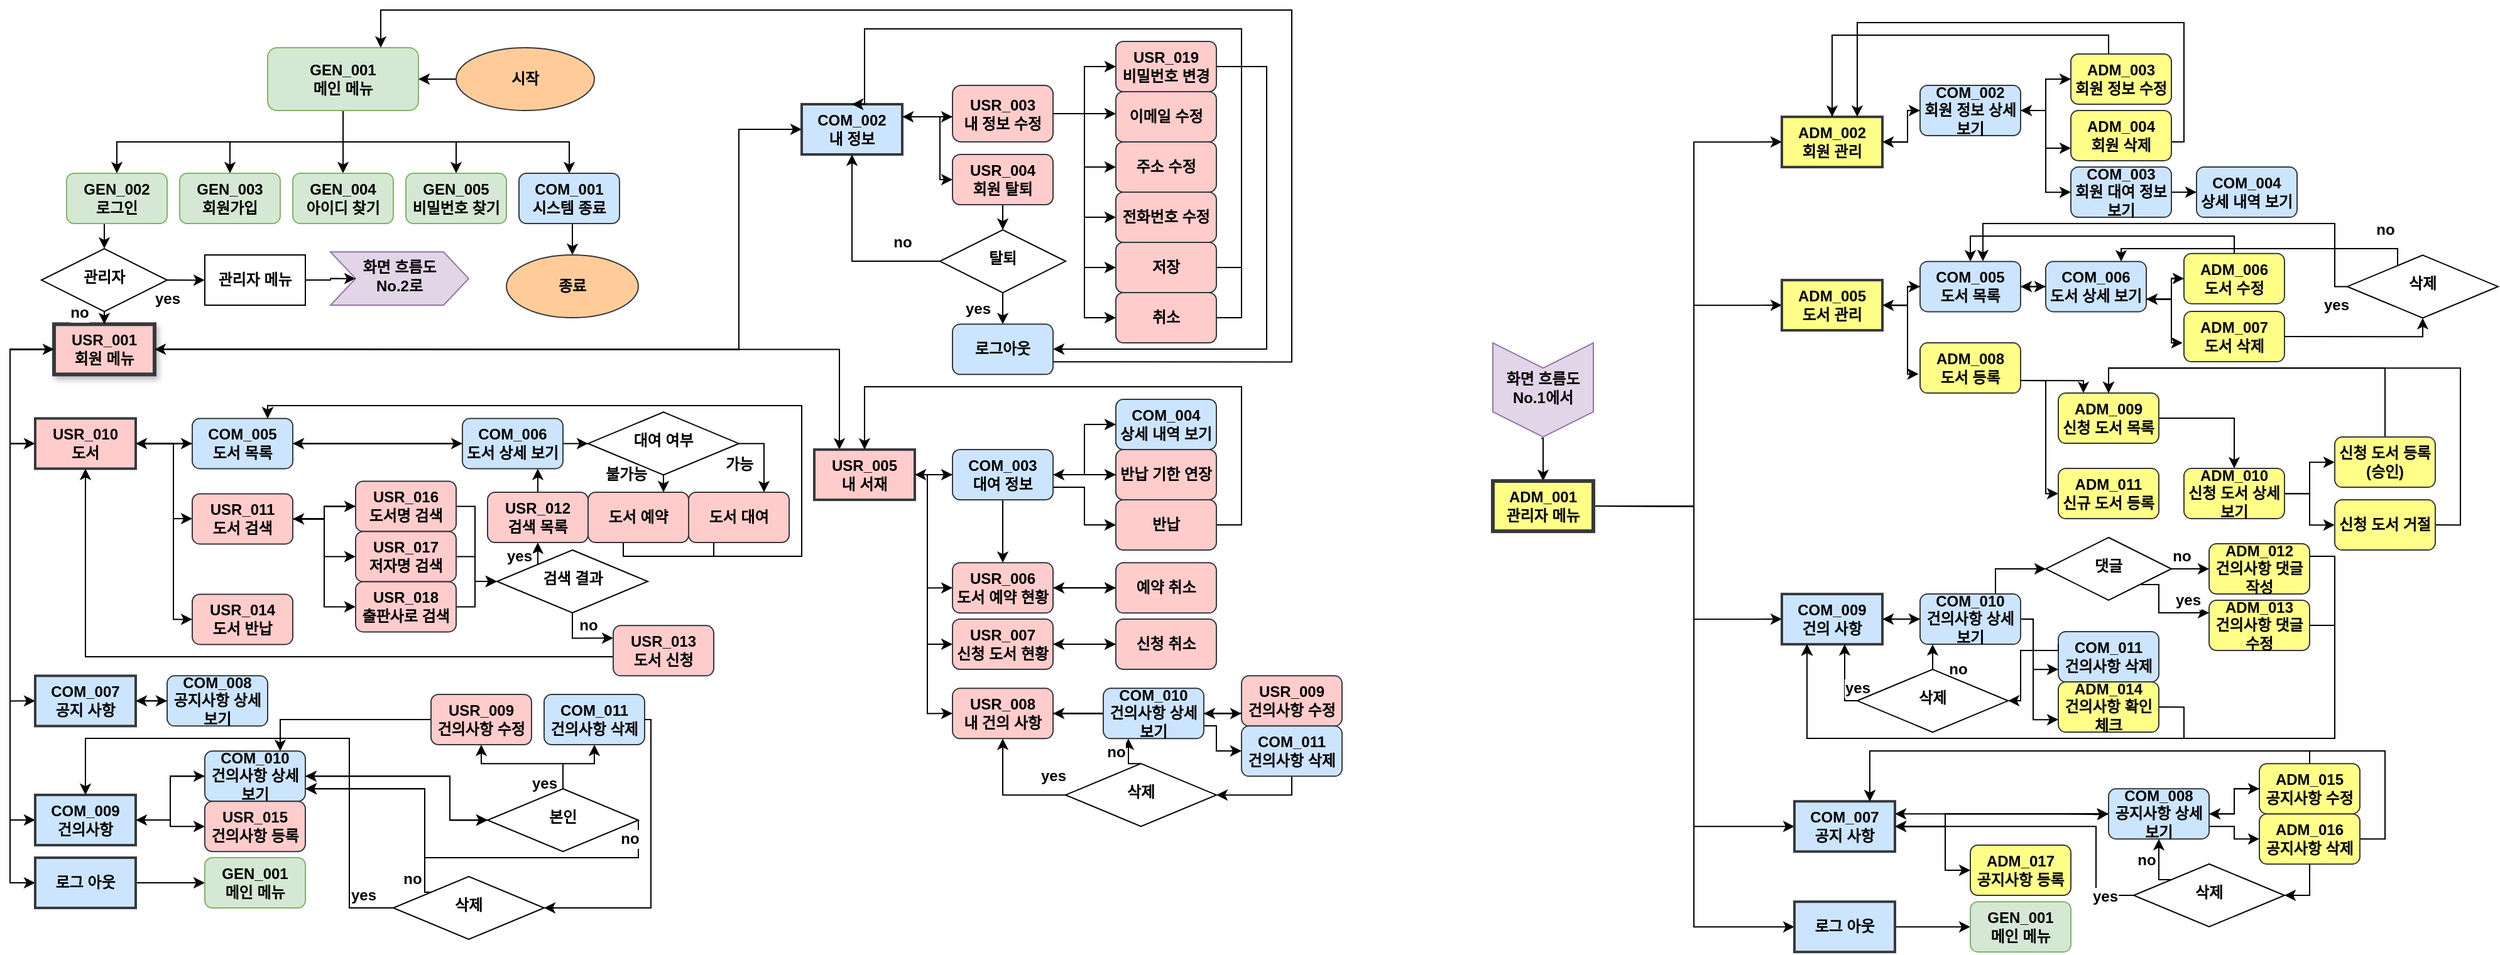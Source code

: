 <mxfile version="20.5.3" type="device"><diagram id="C5RBs43oDa-KdzZeNtuy" name="Page-1"><mxGraphModel dx="1422" dy="697" grid="1" gridSize="10" guides="1" tooltips="1" connect="1" arrows="1" fold="1" page="1" pageScale="1" pageWidth="1169" pageHeight="827" math="0" shadow="0"><root><mxCell id="WIyWlLk6GJQsqaUBKTNV-0"/><mxCell id="WIyWlLk6GJQsqaUBKTNV-1" parent="WIyWlLk6GJQsqaUBKTNV-0"/><mxCell id="ic3a9txUjj3EFptZWlh7-8" style="edgeStyle=orthogonalEdgeStyle;rounded=0;orthogonalLoop=1;jettySize=auto;html=1;exitX=0.5;exitY=1;exitDx=0;exitDy=0;fontStyle=1;fontSize=12;" parent="WIyWlLk6GJQsqaUBKTNV-1" source="WIyWlLk6GJQsqaUBKTNV-3" target="ic3a9txUjj3EFptZWlh7-2" edge="1"><mxGeometry relative="1" as="geometry"/></mxCell><mxCell id="ic3a9txUjj3EFptZWlh7-9" style="edgeStyle=orthogonalEdgeStyle;rounded=0;orthogonalLoop=1;jettySize=auto;html=1;exitX=0.5;exitY=1;exitDx=0;exitDy=0;entryX=0.5;entryY=0;entryDx=0;entryDy=0;fontStyle=1;fontSize=12;" parent="WIyWlLk6GJQsqaUBKTNV-1" source="WIyWlLk6GJQsqaUBKTNV-3" target="WIyWlLk6GJQsqaUBKTNV-7" edge="1"><mxGeometry relative="1" as="geometry"/></mxCell><mxCell id="ic3a9txUjj3EFptZWlh7-10" style="edgeStyle=orthogonalEdgeStyle;rounded=0;orthogonalLoop=1;jettySize=auto;html=1;exitX=0.5;exitY=1;exitDx=0;exitDy=0;entryX=0.5;entryY=0;entryDx=0;entryDy=0;fontStyle=1;fontSize=12;" parent="WIyWlLk6GJQsqaUBKTNV-1" source="WIyWlLk6GJQsqaUBKTNV-3" target="ic3a9txUjj3EFptZWlh7-1" edge="1"><mxGeometry relative="1" as="geometry"/></mxCell><mxCell id="ic3a9txUjj3EFptZWlh7-11" style="edgeStyle=orthogonalEdgeStyle;rounded=0;orthogonalLoop=1;jettySize=auto;html=1;exitX=0.5;exitY=1;exitDx=0;exitDy=0;entryX=0.5;entryY=0;entryDx=0;entryDy=0;fontStyle=1;fontSize=12;" parent="WIyWlLk6GJQsqaUBKTNV-1" source="WIyWlLk6GJQsqaUBKTNV-3" target="ic3a9txUjj3EFptZWlh7-3" edge="1"><mxGeometry relative="1" as="geometry"/></mxCell><mxCell id="ic3a9txUjj3EFptZWlh7-12" style="edgeStyle=orthogonalEdgeStyle;rounded=0;orthogonalLoop=1;jettySize=auto;html=1;exitX=0.5;exitY=1;exitDx=0;exitDy=0;entryX=0.5;entryY=0;entryDx=0;entryDy=0;fontStyle=1;fontSize=12;" parent="WIyWlLk6GJQsqaUBKTNV-1" source="WIyWlLk6GJQsqaUBKTNV-3" target="ic3a9txUjj3EFptZWlh7-4" edge="1"><mxGeometry relative="1" as="geometry"/></mxCell><mxCell id="WIyWlLk6GJQsqaUBKTNV-3" value="GEN_001&lt;br style=&quot;font-size: 12px;&quot;&gt;메인 메뉴" style="rounded=1;whiteSpace=wrap;html=1;fontSize=12;glass=0;strokeWidth=1;shadow=0;fillColor=#d5e8d4;strokeColor=#82b366;fontStyle=1" parent="WIyWlLk6GJQsqaUBKTNV-1" vertex="1"><mxGeometry x="225" y="40.0" width="120" height="50" as="geometry"/></mxCell><mxCell id="WIyWlLk6GJQsqaUBKTNV-7" value="GEN_003&lt;br style=&quot;font-size: 12px;&quot;&gt;회원가입" style="rounded=1;whiteSpace=wrap;html=1;fontSize=12;glass=0;strokeWidth=1;shadow=0;fillColor=#d5e8d4;strokeColor=#82b366;fontStyle=1" parent="WIyWlLk6GJQsqaUBKTNV-1" vertex="1"><mxGeometry x="155" y="140" width="80" height="40" as="geometry"/></mxCell><mxCell id="ic3a9txUjj3EFptZWlh7-1" value="GEN_004&lt;br style=&quot;font-size: 12px;&quot;&gt;아이디 찾기" style="rounded=1;whiteSpace=wrap;html=1;fontSize=12;glass=0;strokeWidth=1;shadow=0;fillColor=#d5e8d4;strokeColor=#82b366;fontStyle=1" parent="WIyWlLk6GJQsqaUBKTNV-1" vertex="1"><mxGeometry x="245" y="140" width="80" height="40" as="geometry"/></mxCell><mxCell id="ic3a9txUjj3EFptZWlh7-16" style="edgeStyle=orthogonalEdgeStyle;rounded=0;orthogonalLoop=1;jettySize=auto;html=1;exitX=0.5;exitY=1;exitDx=0;exitDy=0;entryX=0.5;entryY=0;entryDx=0;entryDy=0;fontStyle=1;fontSize=12;" parent="WIyWlLk6GJQsqaUBKTNV-1" source="ic3a9txUjj3EFptZWlh7-2" target="ic3a9txUjj3EFptZWlh7-15" edge="1"><mxGeometry relative="1" as="geometry"/></mxCell><mxCell id="ic3a9txUjj3EFptZWlh7-2" value="GEN_002&lt;br style=&quot;font-size: 12px;&quot;&gt;로그인" style="rounded=1;whiteSpace=wrap;html=1;fontSize=12;glass=0;strokeWidth=1;shadow=0;fillColor=#d5e8d4;strokeColor=#82b366;fontStyle=1" parent="WIyWlLk6GJQsqaUBKTNV-1" vertex="1"><mxGeometry x="65" y="140" width="80" height="40" as="geometry"/></mxCell><mxCell id="ic3a9txUjj3EFptZWlh7-3" value="GEN_005&lt;br style=&quot;font-size: 12px;&quot;&gt;비밀번호 찾기" style="rounded=1;whiteSpace=wrap;html=1;fontSize=12;glass=0;strokeWidth=1;shadow=0;fillColor=#d5e8d4;strokeColor=#82b366;fontStyle=1" parent="WIyWlLk6GJQsqaUBKTNV-1" vertex="1"><mxGeometry x="335" y="140" width="80" height="40" as="geometry"/></mxCell><mxCell id="ic3a9txUjj3EFptZWlh7-23" style="edgeStyle=orthogonalEdgeStyle;rounded=0;orthogonalLoop=1;jettySize=auto;html=1;exitX=0.5;exitY=1;exitDx=0;exitDy=0;entryX=0.5;entryY=0;entryDx=0;entryDy=0;fontStyle=1;fontSize=12;" parent="WIyWlLk6GJQsqaUBKTNV-1" source="ic3a9txUjj3EFptZWlh7-4" target="ic3a9txUjj3EFptZWlh7-22" edge="1"><mxGeometry relative="1" as="geometry"/></mxCell><mxCell id="ic3a9txUjj3EFptZWlh7-4" value="COM_001&lt;br style=&quot;font-size: 12px;&quot;&gt;시스템 종료" style="rounded=1;whiteSpace=wrap;html=1;fontSize=12;glass=0;strokeWidth=1;shadow=0;fillColor=#cce5ff;strokeColor=#36393d;fontStyle=1" parent="WIyWlLk6GJQsqaUBKTNV-1" vertex="1"><mxGeometry x="425" y="140" width="80" height="40" as="geometry"/></mxCell><mxCell id="ic3a9txUjj3EFptZWlh7-235" style="edgeStyle=orthogonalEdgeStyle;rounded=0;orthogonalLoop=1;jettySize=auto;html=1;exitX=1;exitY=0.5;exitDx=0;exitDy=0;entryX=0;entryY=0.5;entryDx=0;entryDy=0;fontColor=default;fontStyle=1;fontSize=12;" parent="WIyWlLk6GJQsqaUBKTNV-1" source="ic3a9txUjj3EFptZWlh7-13" target="ic3a9txUjj3EFptZWlh7-200" edge="1"><mxGeometry relative="1" as="geometry"><Array as="points"><mxPoint x="20" y="280"/><mxPoint x="20" y="560"/></Array></mxGeometry></mxCell><mxCell id="ic3a9txUjj3EFptZWlh7-236" style="edgeStyle=orthogonalEdgeStyle;rounded=0;orthogonalLoop=1;jettySize=auto;html=1;exitX=1;exitY=0.5;exitDx=0;exitDy=0;entryX=0;entryY=0.5;entryDx=0;entryDy=0;fontColor=default;fontStyle=1;fontSize=12;" parent="WIyWlLk6GJQsqaUBKTNV-1" source="ic3a9txUjj3EFptZWlh7-13" target="ic3a9txUjj3EFptZWlh7-203" edge="1"><mxGeometry relative="1" as="geometry"><Array as="points"><mxPoint x="20" y="280"/><mxPoint x="20" y="655"/></Array></mxGeometry></mxCell><mxCell id="lycdUc9BCOD6C8js2oIq-9" style="edgeStyle=orthogonalEdgeStyle;rounded=0;orthogonalLoop=1;jettySize=auto;html=1;exitX=0;exitY=0.5;exitDx=0;exitDy=0;entryX=0;entryY=0.5;entryDx=0;entryDy=0;fontStyle=1;fontSize=12;" parent="WIyWlLk6GJQsqaUBKTNV-1" source="ic3a9txUjj3EFptZWlh7-13" target="ic3a9txUjj3EFptZWlh7-44" edge="1"><mxGeometry relative="1" as="geometry"><Array as="points"><mxPoint x="20" y="280"/><mxPoint x="20" y="705"/></Array></mxGeometry></mxCell><mxCell id="lycdUc9BCOD6C8js2oIq-10" style="edgeStyle=orthogonalEdgeStyle;rounded=0;orthogonalLoop=1;jettySize=auto;html=1;exitX=0;exitY=0.5;exitDx=0;exitDy=0;entryX=0;entryY=0.5;entryDx=0;entryDy=0;fontStyle=1;fontSize=12;" parent="WIyWlLk6GJQsqaUBKTNV-1" source="ic3a9txUjj3EFptZWlh7-13" target="ic3a9txUjj3EFptZWlh7-163" edge="1"><mxGeometry relative="1" as="geometry"><Array as="points"><mxPoint x="20" y="280"/><mxPoint x="20" y="355"/></Array></mxGeometry></mxCell><mxCell id="lycdUc9BCOD6C8js2oIq-22" style="edgeStyle=orthogonalEdgeStyle;rounded=0;orthogonalLoop=1;jettySize=auto;html=1;exitX=1;exitY=0.5;exitDx=0;exitDy=0;entryX=0;entryY=0.5;entryDx=0;entryDy=0;fontStyle=1;fontSize=12;" parent="WIyWlLk6GJQsqaUBKTNV-1" source="ic3a9txUjj3EFptZWlh7-13" target="ic3a9txUjj3EFptZWlh7-102" edge="1"><mxGeometry relative="1" as="geometry"><Array as="points"><mxPoint x="600" y="280"/><mxPoint x="600" y="105"/></Array></mxGeometry></mxCell><mxCell id="lycdUc9BCOD6C8js2oIq-23" style="edgeStyle=orthogonalEdgeStyle;rounded=0;orthogonalLoop=1;jettySize=auto;html=1;exitX=1;exitY=0.5;exitDx=0;exitDy=0;entryX=0.25;entryY=0;entryDx=0;entryDy=0;fontStyle=1;fontSize=12;" parent="WIyWlLk6GJQsqaUBKTNV-1" source="ic3a9txUjj3EFptZWlh7-13" target="ic3a9txUjj3EFptZWlh7-37" edge="1"><mxGeometry relative="1" as="geometry"/></mxCell><mxCell id="ic3a9txUjj3EFptZWlh7-13" value="USR_001&lt;br style=&quot;font-size: 12px;&quot;&gt;회원 메뉴" style="rounded=0;whiteSpace=wrap;html=1;fontSize=12;glass=0;strokeWidth=3;shadow=1;fillColor=#ffcccc;strokeColor=#36393d;perimeterSpacing=0;fontStyle=1" parent="WIyWlLk6GJQsqaUBKTNV-1" vertex="1"><mxGeometry x="55" y="260.18" width="80" height="40" as="geometry"/></mxCell><mxCell id="ic3a9txUjj3EFptZWlh7-237" style="edgeStyle=orthogonalEdgeStyle;rounded=0;orthogonalLoop=1;jettySize=auto;html=1;exitX=1;exitY=0.5;exitDx=0;exitDy=0;entryX=0;entryY=0.5;entryDx=0;entryDy=0;fontColor=default;fontStyle=1;fontSize=12;" parent="WIyWlLk6GJQsqaUBKTNV-1" source="ic3a9txUjj3EFptZWlh7-14" target="ic3a9txUjj3EFptZWlh7-40" edge="1"><mxGeometry relative="1" as="geometry"><Array as="points"><mxPoint x="1360" y="405"/><mxPoint x="1360" y="115"/></Array></mxGeometry></mxCell><mxCell id="ic3a9txUjj3EFptZWlh7-238" style="edgeStyle=orthogonalEdgeStyle;rounded=0;orthogonalLoop=1;jettySize=auto;html=1;exitX=1;exitY=0.5;exitDx=0;exitDy=0;entryX=0;entryY=0.5;entryDx=0;entryDy=0;fontColor=default;fontStyle=1;fontSize=12;" parent="WIyWlLk6GJQsqaUBKTNV-1" source="ic3a9txUjj3EFptZWlh7-14" target="ic3a9txUjj3EFptZWlh7-62" edge="1"><mxGeometry relative="1" as="geometry"><Array as="points"><mxPoint x="1360" y="405"/><mxPoint x="1360" y="245"/></Array></mxGeometry></mxCell><mxCell id="ic3a9txUjj3EFptZWlh7-245" style="edgeStyle=orthogonalEdgeStyle;rounded=0;orthogonalLoop=1;jettySize=auto;html=1;exitX=1;exitY=0.5;exitDx=0;exitDy=0;entryX=0;entryY=0.5;entryDx=0;entryDy=0;fontColor=default;fontStyle=1;fontSize=12;" parent="WIyWlLk6GJQsqaUBKTNV-1" source="ic3a9txUjj3EFptZWlh7-14" target="ic3a9txUjj3EFptZWlh7-69" edge="1"><mxGeometry relative="1" as="geometry"><Array as="points"><mxPoint x="1360" y="405"/><mxPoint x="1360" y="495"/></Array></mxGeometry></mxCell><mxCell id="ic3a9txUjj3EFptZWlh7-246" style="edgeStyle=orthogonalEdgeStyle;rounded=0;orthogonalLoop=1;jettySize=auto;html=1;exitX=1;exitY=0.5;exitDx=0;exitDy=0;entryX=0;entryY=0.5;entryDx=0;entryDy=0;fontColor=default;fontStyle=1;fontSize=12;" parent="WIyWlLk6GJQsqaUBKTNV-1" source="ic3a9txUjj3EFptZWlh7-14" target="ic3a9txUjj3EFptZWlh7-90" edge="1"><mxGeometry relative="1" as="geometry"/></mxCell><mxCell id="ic3a9txUjj3EFptZWlh7-247" style="edgeStyle=orthogonalEdgeStyle;rounded=0;orthogonalLoop=1;jettySize=auto;html=1;exitX=1;exitY=0.5;exitDx=0;exitDy=0;entryX=0;entryY=0.5;entryDx=0;entryDy=0;fontColor=default;fontStyle=1;fontSize=12;" parent="WIyWlLk6GJQsqaUBKTNV-1" source="ic3a9txUjj3EFptZWlh7-14" target="ic3a9txUjj3EFptZWlh7-242" edge="1"><mxGeometry relative="1" as="geometry"><Array as="points"><mxPoint x="1360" y="405"/><mxPoint x="1360" y="740"/></Array></mxGeometry></mxCell><mxCell id="lycdUc9BCOD6C8js2oIq-26" style="edgeStyle=orthogonalEdgeStyle;rounded=0;orthogonalLoop=1;jettySize=auto;html=1;exitX=1.014;exitY=0.516;exitDx=0;exitDy=0;entryX=0.5;entryY=0;entryDx=0;entryDy=0;exitPerimeter=0;fontStyle=1;fontSize=12;" parent="WIyWlLk6GJQsqaUBKTNV-1" source="lycdUc9BCOD6C8js2oIq-25" target="ic3a9txUjj3EFptZWlh7-14" edge="1"><mxGeometry relative="1" as="geometry"/></mxCell><mxCell id="ic3a9txUjj3EFptZWlh7-14" value="ADM_001&lt;br style=&quot;font-size: 12px;&quot;&gt;관리자 메뉴" style="rounded=0;whiteSpace=wrap;html=1;fontSize=12;glass=0;strokeWidth=3;shadow=0;fillColor=#ffff88;strokeColor=#36393d;fontStyle=1" parent="WIyWlLk6GJQsqaUBKTNV-1" vertex="1"><mxGeometry x="1200" y="385.05" width="80" height="40" as="geometry"/></mxCell><mxCell id="ic3a9txUjj3EFptZWlh7-34" value="no" style="edgeStyle=orthogonalEdgeStyle;rounded=0;orthogonalLoop=1;jettySize=auto;html=1;exitX=0.5;exitY=1;exitDx=0;exitDy=0;fontColor=default;entryX=0.5;entryY=0;entryDx=0;entryDy=0;fontStyle=1;fontSize=12;" parent="WIyWlLk6GJQsqaUBKTNV-1" source="ic3a9txUjj3EFptZWlh7-15" target="ic3a9txUjj3EFptZWlh7-13" edge="1"><mxGeometry x="-0.908" y="-20" relative="1" as="geometry"><Array as="points"/><mxPoint as="offset"/><mxPoint x="95" y="290" as="targetPoint"/></mxGeometry></mxCell><mxCell id="lycdUc9BCOD6C8js2oIq-4" value="yes" style="edgeStyle=orthogonalEdgeStyle;rounded=0;orthogonalLoop=1;jettySize=auto;html=1;exitX=1;exitY=0.5;exitDx=0;exitDy=0;entryX=0;entryY=0.5;entryDx=0;entryDy=0;fontStyle=1;fontSize=12;" parent="WIyWlLk6GJQsqaUBKTNV-1" source="ic3a9txUjj3EFptZWlh7-15" target="lycdUc9BCOD6C8js2oIq-2" edge="1"><mxGeometry x="-0.998" y="-15" relative="1" as="geometry"><mxPoint as="offset"/></mxGeometry></mxCell><mxCell id="ic3a9txUjj3EFptZWlh7-15" value="관리자" style="rhombus;whiteSpace=wrap;html=1;shadow=0;fontFamily=Helvetica;fontSize=12;align=center;strokeWidth=1;spacing=6;spacingTop=-4;fontStyle=1" parent="WIyWlLk6GJQsqaUBKTNV-1" vertex="1"><mxGeometry x="45" y="200.05" width="100" height="50" as="geometry"/></mxCell><mxCell id="lycdUc9BCOD6C8js2oIq-1" style="edgeStyle=orthogonalEdgeStyle;rounded=0;orthogonalLoop=1;jettySize=auto;html=1;exitX=0;exitY=0.5;exitDx=0;exitDy=0;entryX=1;entryY=0.5;entryDx=0;entryDy=0;fontStyle=1;fontSize=12;" parent="WIyWlLk6GJQsqaUBKTNV-1" source="ic3a9txUjj3EFptZWlh7-20" target="WIyWlLk6GJQsqaUBKTNV-3" edge="1"><mxGeometry relative="1" as="geometry"/></mxCell><mxCell id="ic3a9txUjj3EFptZWlh7-20" value="시작" style="ellipse;whiteSpace=wrap;html=1;fillColor=#ffcc99;strokeColor=#36393d;fontStyle=1;fontSize=12;" parent="WIyWlLk6GJQsqaUBKTNV-1" vertex="1"><mxGeometry x="375" y="40.0" width="110" height="50" as="geometry"/></mxCell><mxCell id="ic3a9txUjj3EFptZWlh7-22" value="종료" style="ellipse;whiteSpace=wrap;html=1;fillColor=#ffcc99;strokeColor=#36393d;fontStyle=1;fontSize=12;" parent="WIyWlLk6GJQsqaUBKTNV-1" vertex="1"><mxGeometry x="415" y="205.03" width="105" height="50" as="geometry"/></mxCell><mxCell id="ic3a9txUjj3EFptZWlh7-136" value="" style="edgeStyle=orthogonalEdgeStyle;rounded=0;orthogonalLoop=1;jettySize=auto;html=1;fontColor=default;fontStyle=1;fontSize=12;" parent="WIyWlLk6GJQsqaUBKTNV-1" source="ic3a9txUjj3EFptZWlh7-37" target="ic3a9txUjj3EFptZWlh7-135" edge="1"><mxGeometry relative="1" as="geometry"/></mxCell><mxCell id="ic3a9txUjj3EFptZWlh7-156" style="edgeStyle=orthogonalEdgeStyle;rounded=0;orthogonalLoop=1;jettySize=auto;html=1;exitX=1;exitY=0.5;exitDx=0;exitDy=0;entryX=0;entryY=0.5;entryDx=0;entryDy=0;fontColor=default;fontStyle=1;fontSize=12;" parent="WIyWlLk6GJQsqaUBKTNV-1" source="ic3a9txUjj3EFptZWlh7-37" target="ic3a9txUjj3EFptZWlh7-152" edge="1"><mxGeometry relative="1" as="geometry"><Array as="points"><mxPoint x="750" y="380"/><mxPoint x="750" y="515"/></Array></mxGeometry></mxCell><mxCell id="ic3a9txUjj3EFptZWlh7-158" style="edgeStyle=orthogonalEdgeStyle;rounded=0;orthogonalLoop=1;jettySize=auto;html=1;exitX=1;exitY=0.5;exitDx=0;exitDy=0;entryX=0;entryY=0.5;entryDx=0;entryDy=0;fontColor=default;fontStyle=1;fontSize=12;" parent="WIyWlLk6GJQsqaUBKTNV-1" source="ic3a9txUjj3EFptZWlh7-37" target="ic3a9txUjj3EFptZWlh7-157" edge="1"><mxGeometry relative="1" as="geometry"><Array as="points"><mxPoint x="750" y="380"/><mxPoint x="750" y="570"/></Array></mxGeometry></mxCell><mxCell id="lycdUc9BCOD6C8js2oIq-12" style="edgeStyle=orthogonalEdgeStyle;rounded=0;orthogonalLoop=1;jettySize=auto;html=1;exitX=1;exitY=0.5;exitDx=0;exitDy=0;entryX=0;entryY=0.5;entryDx=0;entryDy=0;fontStyle=1;fontSize=12;" parent="WIyWlLk6GJQsqaUBKTNV-1" source="ic3a9txUjj3EFptZWlh7-37" target="ic3a9txUjj3EFptZWlh7-143" edge="1"><mxGeometry relative="1" as="geometry"><Array as="points"><mxPoint x="750" y="380"/><mxPoint x="750" y="470"/></Array></mxGeometry></mxCell><mxCell id="ic3a9txUjj3EFptZWlh7-37" value="USR_005&lt;br style=&quot;font-size: 12px;&quot;&gt;내 서재" style="rounded=0;whiteSpace=wrap;html=1;fontSize=12;glass=0;strokeWidth=2;shadow=0;fillColor=#ffcccc;strokeColor=#36393d;fontStyle=1" parent="WIyWlLk6GJQsqaUBKTNV-1" vertex="1"><mxGeometry x="660" y="360.03" width="80" height="40" as="geometry"/></mxCell><mxCell id="ic3a9txUjj3EFptZWlh7-47" style="edgeStyle=orthogonalEdgeStyle;rounded=0;orthogonalLoop=1;jettySize=auto;html=1;exitX=1;exitY=0.5;exitDx=0;exitDy=0;entryX=0;entryY=0.5;entryDx=0;entryDy=0;fontColor=default;fontStyle=1;fontSize=12;" parent="WIyWlLk6GJQsqaUBKTNV-1" source="ic3a9txUjj3EFptZWlh7-40" target="ic3a9txUjj3EFptZWlh7-46" edge="1"><mxGeometry relative="1" as="geometry"><Array as="points"><mxPoint x="1530" y="115"/><mxPoint x="1530" y="90"/></Array></mxGeometry></mxCell><mxCell id="ic3a9txUjj3EFptZWlh7-40" value="ADM_002&lt;br style=&quot;font-size: 12px;&quot;&gt;회원 관리" style="rounded=0;whiteSpace=wrap;html=1;fontSize=12;glass=0;strokeWidth=2;shadow=0;fillColor=#ffff88;strokeColor=#36393d;fontStyle=1" parent="WIyWlLk6GJQsqaUBKTNV-1" vertex="1"><mxGeometry x="1430" y="95.05" width="80" height="40" as="geometry"/></mxCell><mxCell id="ic3a9txUjj3EFptZWlh7-253" style="edgeStyle=orthogonalEdgeStyle;rounded=0;orthogonalLoop=1;jettySize=auto;html=1;exitX=1;exitY=0.5;exitDx=0;exitDy=0;entryX=0;entryY=0.5;entryDx=0;entryDy=0;fontColor=default;fontStyle=1;fontSize=12;" parent="WIyWlLk6GJQsqaUBKTNV-1" source="ic3a9txUjj3EFptZWlh7-44" target="ic3a9txUjj3EFptZWlh7-252" edge="1"><mxGeometry relative="1" as="geometry"/></mxCell><mxCell id="ic3a9txUjj3EFptZWlh7-44" value="로그 아웃" style="rounded=0;whiteSpace=wrap;html=1;fontSize=12;glass=0;strokeWidth=2;shadow=0;fillColor=#cce5ff;strokeColor=#36393d;fontStyle=1" parent="WIyWlLk6GJQsqaUBKTNV-1" vertex="1"><mxGeometry x="40" y="685.03" width="80" height="40" as="geometry"/></mxCell><mxCell id="lycdUc9BCOD6C8js2oIq-74" style="edgeStyle=orthogonalEdgeStyle;rounded=0;orthogonalLoop=1;jettySize=auto;html=1;exitX=1;exitY=0.5;exitDx=0;exitDy=0;entryX=0;entryY=0.5;entryDx=0;entryDy=0;fontStyle=1;fontSize=12;" parent="WIyWlLk6GJQsqaUBKTNV-1" source="ic3a9txUjj3EFptZWlh7-45" target="lycdUc9BCOD6C8js2oIq-73" edge="1"><mxGeometry relative="1" as="geometry"/></mxCell><mxCell id="ic3a9txUjj3EFptZWlh7-45" value="COM_003&lt;br style=&quot;font-size: 12px;&quot;&gt;회원 대여 정보 보기" style="rounded=1;whiteSpace=wrap;html=1;fontSize=12;glass=0;strokeWidth=1;shadow=0;fillColor=#cce5ff;strokeColor=#36393d;fontStyle=1" parent="WIyWlLk6GJQsqaUBKTNV-1" vertex="1"><mxGeometry x="1660" y="135.05" width="80" height="40" as="geometry"/></mxCell><mxCell id="ic3a9txUjj3EFptZWlh7-51" style="edgeStyle=orthogonalEdgeStyle;rounded=0;orthogonalLoop=1;jettySize=auto;html=1;exitX=1;exitY=0.5;exitDx=0;exitDy=0;entryX=0;entryY=0.5;entryDx=0;entryDy=0;fontColor=default;fontStyle=1;fontSize=12;" parent="WIyWlLk6GJQsqaUBKTNV-1" source="ic3a9txUjj3EFptZWlh7-46" target="ic3a9txUjj3EFptZWlh7-50" edge="1"><mxGeometry relative="1" as="geometry"><Array as="points"><mxPoint x="1640" y="90"/><mxPoint x="1640" y="65"/></Array></mxGeometry></mxCell><mxCell id="ic3a9txUjj3EFptZWlh7-315" style="edgeStyle=orthogonalEdgeStyle;rounded=0;orthogonalLoop=1;jettySize=auto;html=1;exitX=0;exitY=0.5;exitDx=0;exitDy=0;entryX=1;entryY=0.5;entryDx=0;entryDy=0;fontColor=default;fontStyle=1;fontSize=12;" parent="WIyWlLk6GJQsqaUBKTNV-1" source="ic3a9txUjj3EFptZWlh7-46" target="ic3a9txUjj3EFptZWlh7-40" edge="1"><mxGeometry relative="1" as="geometry"><Array as="points"><mxPoint x="1530" y="90"/><mxPoint x="1530" y="115"/></Array></mxGeometry></mxCell><mxCell id="ic3a9txUjj3EFptZWlh7-317" style="edgeStyle=orthogonalEdgeStyle;rounded=0;orthogonalLoop=1;jettySize=auto;html=1;exitX=1;exitY=0.5;exitDx=0;exitDy=0;entryX=0;entryY=0.75;entryDx=0;entryDy=0;fontColor=default;fontStyle=1;fontSize=12;" parent="WIyWlLk6GJQsqaUBKTNV-1" source="ic3a9txUjj3EFptZWlh7-46" target="ic3a9txUjj3EFptZWlh7-49" edge="1"><mxGeometry relative="1" as="geometry"><Array as="points"><mxPoint x="1640" y="90"/><mxPoint x="1640" y="120"/></Array></mxGeometry></mxCell><mxCell id="FJAFiosJNlz1e9xnSxwv-11" style="edgeStyle=orthogonalEdgeStyle;rounded=0;orthogonalLoop=1;jettySize=auto;html=1;exitX=1;exitY=0.5;exitDx=0;exitDy=0;entryX=0;entryY=0.5;entryDx=0;entryDy=0;fontStyle=1;fontSize=12;" parent="WIyWlLk6GJQsqaUBKTNV-1" source="ic3a9txUjj3EFptZWlh7-46" target="ic3a9txUjj3EFptZWlh7-45" edge="1"><mxGeometry relative="1" as="geometry"><Array as="points"><mxPoint x="1640" y="90"/><mxPoint x="1640" y="155"/></Array></mxGeometry></mxCell><mxCell id="ic3a9txUjj3EFptZWlh7-46" value="COM_002&lt;br style=&quot;font-size: 12px;&quot;&gt;회원 정보 상세보기" style="rounded=1;whiteSpace=wrap;html=1;fontSize=12;glass=0;strokeWidth=1;shadow=0;fillColor=#cce5ff;strokeColor=#36393d;fontStyle=1" parent="WIyWlLk6GJQsqaUBKTNV-1" vertex="1"><mxGeometry x="1540" y="70.0" width="80" height="40" as="geometry"/></mxCell><mxCell id="ic3a9txUjj3EFptZWlh7-57" style="edgeStyle=orthogonalEdgeStyle;rounded=0;orthogonalLoop=1;jettySize=auto;html=1;exitX=1;exitY=0.5;exitDx=0;exitDy=0;entryX=0.75;entryY=0;entryDx=0;entryDy=0;fontColor=default;fontStyle=1;fontSize=12;" parent="WIyWlLk6GJQsqaUBKTNV-1" source="ic3a9txUjj3EFptZWlh7-49" target="ic3a9txUjj3EFptZWlh7-40" edge="1"><mxGeometry relative="1" as="geometry"><Array as="points"><mxPoint x="1750" y="115"/><mxPoint x="1750" y="20"/><mxPoint x="1490" y="20"/></Array></mxGeometry></mxCell><mxCell id="ic3a9txUjj3EFptZWlh7-49" value="ADM_004&lt;br style=&quot;font-size: 12px;&quot;&gt;회원 삭제" style="rounded=1;whiteSpace=wrap;html=1;fontSize=12;glass=0;strokeWidth=1;shadow=0;fillColor=#ffff88;strokeColor=#36393d;fontStyle=1" parent="WIyWlLk6GJQsqaUBKTNV-1" vertex="1"><mxGeometry x="1660" y="90.0" width="80" height="40" as="geometry"/></mxCell><mxCell id="ic3a9txUjj3EFptZWlh7-54" style="edgeStyle=orthogonalEdgeStyle;rounded=0;orthogonalLoop=1;jettySize=auto;html=1;exitX=0.5;exitY=0;exitDx=0;exitDy=0;fontColor=default;fontStyle=1;fontSize=12;" parent="WIyWlLk6GJQsqaUBKTNV-1" source="ic3a9txUjj3EFptZWlh7-50" target="ic3a9txUjj3EFptZWlh7-40" edge="1"><mxGeometry relative="1" as="geometry"><Array as="points"><mxPoint x="1690" y="30"/><mxPoint x="1470" y="30"/></Array></mxGeometry></mxCell><mxCell id="ic3a9txUjj3EFptZWlh7-314" style="edgeStyle=orthogonalEdgeStyle;rounded=0;orthogonalLoop=1;jettySize=auto;html=1;exitX=0;exitY=0.5;exitDx=0;exitDy=0;fontColor=default;entryX=1;entryY=0.5;entryDx=0;entryDy=0;fontStyle=1;fontSize=12;" parent="WIyWlLk6GJQsqaUBKTNV-1" source="ic3a9txUjj3EFptZWlh7-50" target="ic3a9txUjj3EFptZWlh7-46" edge="1"><mxGeometry relative="1" as="geometry"><Array as="points"><mxPoint x="1640" y="65"/><mxPoint x="1640" y="90"/></Array><mxPoint x="1620" y="85" as="targetPoint"/></mxGeometry></mxCell><mxCell id="ic3a9txUjj3EFptZWlh7-50" value="ADM_003&lt;br style=&quot;font-size: 12px;&quot;&gt;회원 정보 수정" style="rounded=1;whiteSpace=wrap;html=1;fontSize=12;glass=0;strokeWidth=1;shadow=0;fillColor=#ffff88;strokeColor=#36393d;fontStyle=1" parent="WIyWlLk6GJQsqaUBKTNV-1" vertex="1"><mxGeometry x="1660" y="45.01" width="80" height="40" as="geometry"/></mxCell><mxCell id="ic3a9txUjj3EFptZWlh7-60" style="edgeStyle=orthogonalEdgeStyle;rounded=0;orthogonalLoop=1;jettySize=auto;html=1;exitX=1;exitY=0.5;exitDx=0;exitDy=0;entryX=0;entryY=0.5;entryDx=0;entryDy=0;fontColor=default;fontStyle=1;fontSize=12;" parent="WIyWlLk6GJQsqaUBKTNV-1" source="ic3a9txUjj3EFptZWlh7-62" target="ic3a9txUjj3EFptZWlh7-64" edge="1"><mxGeometry relative="1" as="geometry"><Array as="points"><mxPoint x="1530" y="245"/><mxPoint x="1530" y="230"/></Array></mxGeometry></mxCell><mxCell id="ic3a9txUjj3EFptZWlh7-61" style="edgeStyle=orthogonalEdgeStyle;rounded=0;orthogonalLoop=1;jettySize=auto;html=1;exitX=1;exitY=0.5;exitDx=0;exitDy=0;entryX=-0.014;entryY=0.62;entryDx=0;entryDy=0;entryPerimeter=0;fontColor=default;fontStyle=1;fontSize=12;" parent="WIyWlLk6GJQsqaUBKTNV-1" source="ic3a9txUjj3EFptZWlh7-62" target="ic3a9txUjj3EFptZWlh7-63" edge="1"><mxGeometry relative="1" as="geometry"><Array as="points"><mxPoint x="1530" y="245"/><mxPoint x="1530" y="300"/></Array></mxGeometry></mxCell><mxCell id="ic3a9txUjj3EFptZWlh7-62" value="ADM_005&lt;br style=&quot;font-size: 12px;&quot;&gt;도서 관리" style="rounded=0;whiteSpace=wrap;html=1;fontSize=12;glass=0;strokeWidth=2;shadow=0;fillColor=#ffff88;strokeColor=#36393d;fontStyle=1" parent="WIyWlLk6GJQsqaUBKTNV-1" vertex="1"><mxGeometry x="1430" y="225.05" width="80" height="40" as="geometry"/></mxCell><mxCell id="ic3a9txUjj3EFptZWlh7-63" value="ADM_008&lt;br style=&quot;font-size: 12px;&quot;&gt;도서 등록" style="rounded=1;whiteSpace=wrap;html=1;fontSize=12;glass=0;strokeWidth=1;shadow=0;fillColor=#ffff88;strokeColor=#36393d;fontStyle=1" parent="WIyWlLk6GJQsqaUBKTNV-1" vertex="1"><mxGeometry x="1540" y="275.05" width="80" height="40" as="geometry"/></mxCell><mxCell id="ic3a9txUjj3EFptZWlh7-66" style="edgeStyle=orthogonalEdgeStyle;rounded=0;orthogonalLoop=1;jettySize=auto;html=1;exitX=1;exitY=0.5;exitDx=0;exitDy=0;fontColor=default;fontStyle=1;fontSize=12;" parent="WIyWlLk6GJQsqaUBKTNV-1" source="ic3a9txUjj3EFptZWlh7-64" target="ic3a9txUjj3EFptZWlh7-65" edge="1"><mxGeometry relative="1" as="geometry"/></mxCell><mxCell id="ic3a9txUjj3EFptZWlh7-333" style="edgeStyle=orthogonalEdgeStyle;rounded=0;orthogonalLoop=1;jettySize=auto;html=1;exitX=0;exitY=0.5;exitDx=0;exitDy=0;entryX=1;entryY=0.5;entryDx=0;entryDy=0;fontColor=default;fontStyle=1;fontSize=12;" parent="WIyWlLk6GJQsqaUBKTNV-1" source="ic3a9txUjj3EFptZWlh7-64" target="ic3a9txUjj3EFptZWlh7-62" edge="1"><mxGeometry relative="1" as="geometry"><Array as="points"><mxPoint x="1530" y="230"/><mxPoint x="1530" y="245"/></Array></mxGeometry></mxCell><mxCell id="ic3a9txUjj3EFptZWlh7-64" value="COM_005&lt;br style=&quot;font-size: 12px;&quot;&gt;도서 목록" style="rounded=1;whiteSpace=wrap;html=1;fontSize=12;glass=0;strokeWidth=1;shadow=0;fillColor=#cce5ff;strokeColor=#36393d;fontStyle=1" parent="WIyWlLk6GJQsqaUBKTNV-1" vertex="1"><mxGeometry x="1540" y="210.2" width="80" height="40" as="geometry"/></mxCell><mxCell id="ic3a9txUjj3EFptZWlh7-338" style="edgeStyle=orthogonalEdgeStyle;rounded=0;orthogonalLoop=1;jettySize=auto;html=1;exitX=0;exitY=0.5;exitDx=0;exitDy=0;entryX=1;entryY=0.5;entryDx=0;entryDy=0;fontColor=default;fontStyle=1;fontSize=12;" parent="WIyWlLk6GJQsqaUBKTNV-1" source="ic3a9txUjj3EFptZWlh7-65" target="ic3a9txUjj3EFptZWlh7-64" edge="1"><mxGeometry relative="1" as="geometry"/></mxCell><mxCell id="ic3a9txUjj3EFptZWlh7-65" value="COM_006&lt;br style=&quot;font-size: 12px;&quot;&gt;도서 상세 보기" style="rounded=1;whiteSpace=wrap;html=1;fontSize=12;glass=0;strokeWidth=1;shadow=0;fillColor=#cce5ff;strokeColor=#36393d;fontStyle=1" parent="WIyWlLk6GJQsqaUBKTNV-1" vertex="1"><mxGeometry x="1640" y="210.2" width="80" height="40" as="geometry"/></mxCell><mxCell id="ic3a9txUjj3EFptZWlh7-67" style="edgeStyle=orthogonalEdgeStyle;rounded=0;orthogonalLoop=1;jettySize=auto;html=1;exitX=1;exitY=0.5;exitDx=0;exitDy=0;entryX=0;entryY=0.5;entryDx=0;entryDy=0;fontColor=default;fontStyle=1;fontSize=12;" parent="WIyWlLk6GJQsqaUBKTNV-1" source="ic3a9txUjj3EFptZWlh7-69" target="ic3a9txUjj3EFptZWlh7-71" edge="1"><mxGeometry relative="1" as="geometry"/></mxCell><mxCell id="ic3a9txUjj3EFptZWlh7-69" value="COM_009&lt;br style=&quot;font-size: 12px;&quot;&gt;건의 사항" style="rounded=0;whiteSpace=wrap;html=1;fontSize=12;glass=0;strokeWidth=2;shadow=0;fillColor=#cce5ff;strokeColor=#36393d;fontStyle=1" parent="WIyWlLk6GJQsqaUBKTNV-1" vertex="1"><mxGeometry x="1430" y="475.05" width="80" height="40" as="geometry"/></mxCell><mxCell id="ic3a9txUjj3EFptZWlh7-88" style="edgeStyle=orthogonalEdgeStyle;rounded=0;orthogonalLoop=1;jettySize=auto;html=1;exitX=1;exitY=0.5;exitDx=0;exitDy=0;entryX=0;entryY=0.75;entryDx=0;entryDy=0;fontColor=default;fontStyle=1;fontSize=12;" parent="WIyWlLk6GJQsqaUBKTNV-1" source="ic3a9txUjj3EFptZWlh7-71" target="ic3a9txUjj3EFptZWlh7-85" edge="1"><mxGeometry relative="1" as="geometry"><Array as="points"><mxPoint x="1630" y="495"/><mxPoint x="1630" y="535"/></Array></mxGeometry></mxCell><mxCell id="ic3a9txUjj3EFptZWlh7-89" style="edgeStyle=orthogonalEdgeStyle;rounded=0;orthogonalLoop=1;jettySize=auto;html=1;exitX=1;exitY=0.75;exitDx=0;exitDy=0;entryX=0;entryY=0.75;entryDx=0;entryDy=0;fontColor=default;fontStyle=1;fontSize=12;" parent="WIyWlLk6GJQsqaUBKTNV-1" source="ic3a9txUjj3EFptZWlh7-71" target="ic3a9txUjj3EFptZWlh7-84" edge="1"><mxGeometry relative="1" as="geometry"><Array as="points"><mxPoint x="1620" y="495"/><mxPoint x="1630" y="495"/><mxPoint x="1630" y="575"/></Array></mxGeometry></mxCell><mxCell id="ic3a9txUjj3EFptZWlh7-329" style="edgeStyle=orthogonalEdgeStyle;rounded=0;orthogonalLoop=1;jettySize=auto;html=1;exitX=0;exitY=0.5;exitDx=0;exitDy=0;entryX=1;entryY=0.5;entryDx=0;entryDy=0;fontColor=default;fontStyle=1;fontSize=12;" parent="WIyWlLk6GJQsqaUBKTNV-1" source="ic3a9txUjj3EFptZWlh7-71" target="ic3a9txUjj3EFptZWlh7-69" edge="1"><mxGeometry relative="1" as="geometry"/></mxCell><mxCell id="ic3a9txUjj3EFptZWlh7-370" style="edgeStyle=orthogonalEdgeStyle;rounded=0;orthogonalLoop=1;jettySize=auto;html=1;exitX=0.75;exitY=0;exitDx=0;exitDy=0;entryX=0;entryY=0.5;entryDx=0;entryDy=0;fontColor=default;fontStyle=1;fontSize=12;" parent="WIyWlLk6GJQsqaUBKTNV-1" source="ic3a9txUjj3EFptZWlh7-71" target="ic3a9txUjj3EFptZWlh7-367" edge="1"><mxGeometry relative="1" as="geometry"/></mxCell><mxCell id="ic3a9txUjj3EFptZWlh7-71" value="COM_010&lt;br style=&quot;font-size: 12px;&quot;&gt;건의사항 상세보기" style="rounded=1;whiteSpace=wrap;html=1;fontSize=12;glass=0;strokeWidth=1;shadow=0;fillColor=#cce5ff;strokeColor=#36393d;fontStyle=1" parent="WIyWlLk6GJQsqaUBKTNV-1" vertex="1"><mxGeometry x="1540" y="475.05" width="80" height="40" as="geometry"/></mxCell><mxCell id="ic3a9txUjj3EFptZWlh7-73" style="edgeStyle=orthogonalEdgeStyle;rounded=0;orthogonalLoop=1;jettySize=auto;html=1;exitX=1;exitY=0.5;exitDx=0;exitDy=0;entryX=0;entryY=0.5;entryDx=0;entryDy=0;fontColor=default;fontStyle=1;fontSize=12;" parent="WIyWlLk6GJQsqaUBKTNV-1" target="ic3a9txUjj3EFptZWlh7-77" edge="1"><mxGeometry relative="1" as="geometry"><mxPoint x="1720" y="240.2" as="sourcePoint"/><Array as="points"><mxPoint x="1740" y="240"/><mxPoint x="1740" y="224"/></Array></mxGeometry></mxCell><mxCell id="ic3a9txUjj3EFptZWlh7-74" style="edgeStyle=orthogonalEdgeStyle;rounded=0;orthogonalLoop=1;jettySize=auto;html=1;exitX=1;exitY=0.5;exitDx=0;exitDy=0;entryX=-0.014;entryY=0.62;entryDx=0;entryDy=0;entryPerimeter=0;fontColor=default;fontStyle=1;fontSize=12;" parent="WIyWlLk6GJQsqaUBKTNV-1" edge="1"><mxGeometry relative="1" as="geometry"><mxPoint x="1720" y="240.2" as="sourcePoint"/><mxPoint x="1748.88" y="275.0" as="targetPoint"/><Array as="points"><mxPoint x="1740" y="240.2"/><mxPoint x="1740" y="275.2"/></Array></mxGeometry></mxCell><mxCell id="ic3a9txUjj3EFptZWlh7-76" value="ADM_007&lt;br style=&quot;font-size: 12px;&quot;&gt;도서 삭제" style="rounded=1;whiteSpace=wrap;html=1;fontSize=12;glass=0;strokeWidth=1;shadow=0;fillColor=#ffff88;strokeColor=#36393d;fontStyle=1" parent="WIyWlLk6GJQsqaUBKTNV-1" vertex="1"><mxGeometry x="1750" y="250.05" width="80" height="40" as="geometry"/></mxCell><mxCell id="ic3a9txUjj3EFptZWlh7-316" style="edgeStyle=orthogonalEdgeStyle;rounded=0;orthogonalLoop=1;jettySize=auto;html=1;entryX=0.5;entryY=0;entryDx=0;entryDy=0;fontColor=default;fontStyle=1;fontSize=12;" parent="WIyWlLk6GJQsqaUBKTNV-1" source="ic3a9txUjj3EFptZWlh7-77" target="ic3a9txUjj3EFptZWlh7-64" edge="1"><mxGeometry relative="1" as="geometry"><Array as="points"><mxPoint x="1790" y="190"/><mxPoint x="1580" y="190"/></Array></mxGeometry></mxCell><mxCell id="ic3a9txUjj3EFptZWlh7-339" style="edgeStyle=orthogonalEdgeStyle;rounded=0;orthogonalLoop=1;jettySize=auto;html=1;exitX=0;exitY=0.5;exitDx=0;exitDy=0;entryX=1;entryY=0.75;entryDx=0;entryDy=0;fontColor=default;fontStyle=1;fontSize=12;" parent="WIyWlLk6GJQsqaUBKTNV-1" source="ic3a9txUjj3EFptZWlh7-77" target="ic3a9txUjj3EFptZWlh7-65" edge="1"><mxGeometry relative="1" as="geometry"><Array as="points"><mxPoint x="1740" y="224"/><mxPoint x="1740" y="240"/></Array></mxGeometry></mxCell><mxCell id="ic3a9txUjj3EFptZWlh7-77" value="ADM_006&lt;br style=&quot;font-size: 12px;&quot;&gt;도서 수정" style="rounded=1;whiteSpace=wrap;html=1;fontSize=12;glass=0;strokeWidth=1;shadow=0;fillColor=#ffff88;strokeColor=#36393d;fontStyle=1" parent="WIyWlLk6GJQsqaUBKTNV-1" vertex="1"><mxGeometry x="1750" y="203.82" width="80" height="40" as="geometry"/></mxCell><mxCell id="ic3a9txUjj3EFptZWlh7-78" style="edgeStyle=orthogonalEdgeStyle;rounded=0;orthogonalLoop=1;jettySize=auto;html=1;exitX=1;exitY=0.5;exitDx=0;exitDy=0;entryX=0.25;entryY=0;entryDx=0;entryDy=0;fontColor=default;fontStyle=1;fontSize=12;" parent="WIyWlLk6GJQsqaUBKTNV-1" target="ic3a9txUjj3EFptZWlh7-81" edge="1"><mxGeometry relative="1" as="geometry"><mxPoint x="1620" y="305.05" as="sourcePoint"/><Array as="points"><mxPoint x="1670" y="305.05"/></Array></mxGeometry></mxCell><mxCell id="ic3a9txUjj3EFptZWlh7-79" style="edgeStyle=orthogonalEdgeStyle;rounded=0;orthogonalLoop=1;jettySize=auto;html=1;exitX=1;exitY=0.5;exitDx=0;exitDy=0;fontColor=default;entryX=0;entryY=0.5;entryDx=0;entryDy=0;fontStyle=1;fontSize=12;" parent="WIyWlLk6GJQsqaUBKTNV-1" target="ic3a9txUjj3EFptZWlh7-80" edge="1"><mxGeometry relative="1" as="geometry"><mxPoint x="1620" y="305.05" as="sourcePoint"/><mxPoint x="1649" y="395.05" as="targetPoint"/><Array as="points"><mxPoint x="1640" y="305.05"/><mxPoint x="1640" y="395.05"/></Array></mxGeometry></mxCell><mxCell id="ic3a9txUjj3EFptZWlh7-80" value="ADM_011&lt;br style=&quot;font-size: 12px;&quot;&gt;신규 도서 등록" style="rounded=1;whiteSpace=wrap;html=1;fontSize=12;glass=0;strokeWidth=1;shadow=0;fillColor=#ffff88;strokeColor=#36393d;fontStyle=1" parent="WIyWlLk6GJQsqaUBKTNV-1" vertex="1"><mxGeometry x="1650" y="375.05" width="80" height="40" as="geometry"/></mxCell><mxCell id="ic3a9txUjj3EFptZWlh7-212" style="edgeStyle=orthogonalEdgeStyle;rounded=0;orthogonalLoop=1;jettySize=auto;html=1;exitX=1;exitY=0.75;exitDx=0;exitDy=0;fontColor=default;fontStyle=1;fontSize=12;" parent="WIyWlLk6GJQsqaUBKTNV-1" source="ic3a9txUjj3EFptZWlh7-81" target="ic3a9txUjj3EFptZWlh7-211" edge="1"><mxGeometry relative="1" as="geometry"><Array as="points"><mxPoint x="1730" y="335.05"/></Array></mxGeometry></mxCell><mxCell id="ic3a9txUjj3EFptZWlh7-81" value="ADM_009&lt;br style=&quot;font-size: 12px;&quot;&gt;신청 도서 목록" style="rounded=1;whiteSpace=wrap;html=1;fontSize=12;glass=0;strokeWidth=1;shadow=0;fillColor=#ffff88;strokeColor=#36393d;fontStyle=1" parent="WIyWlLk6GJQsqaUBKTNV-1" vertex="1"><mxGeometry x="1650" y="315.05" width="80" height="40" as="geometry"/></mxCell><mxCell id="ic3a9txUjj3EFptZWlh7-322" style="edgeStyle=orthogonalEdgeStyle;rounded=0;orthogonalLoop=1;jettySize=auto;html=1;exitX=1;exitY=0.5;exitDx=0;exitDy=0;entryX=0.25;entryY=1;entryDx=0;entryDy=0;fontColor=default;fontStyle=1;fontSize=12;" parent="WIyWlLk6GJQsqaUBKTNV-1" source="ic3a9txUjj3EFptZWlh7-82" target="ic3a9txUjj3EFptZWlh7-69" edge="1"><mxGeometry relative="1" as="geometry"><Array as="points"><mxPoint x="1870" y="500"/><mxPoint x="1870" y="590"/><mxPoint x="1450" y="590"/></Array></mxGeometry></mxCell><mxCell id="ic3a9txUjj3EFptZWlh7-82" value="ADM_013&lt;br style=&quot;font-size: 12px;&quot;&gt;건의사항 댓글 수정" style="rounded=1;whiteSpace=wrap;html=1;fontSize=12;glass=0;strokeWidth=1;shadow=0;fillColor=#ffff88;strokeColor=#36393d;fontStyle=1" parent="WIyWlLk6GJQsqaUBKTNV-1" vertex="1"><mxGeometry x="1770" y="480.0" width="80" height="40" as="geometry"/></mxCell><mxCell id="ic3a9txUjj3EFptZWlh7-321" style="edgeStyle=orthogonalEdgeStyle;rounded=0;orthogonalLoop=1;jettySize=auto;html=1;exitX=1;exitY=0.5;exitDx=0;exitDy=0;entryX=0.25;entryY=1;entryDx=0;entryDy=0;fontColor=default;fontStyle=1;fontSize=12;" parent="WIyWlLk6GJQsqaUBKTNV-1" source="ic3a9txUjj3EFptZWlh7-83" target="ic3a9txUjj3EFptZWlh7-69" edge="1"><mxGeometry relative="1" as="geometry"><Array as="points"><mxPoint x="1850" y="445"/><mxPoint x="1870" y="445"/><mxPoint x="1870" y="590"/><mxPoint x="1450" y="590"/></Array></mxGeometry></mxCell><mxCell id="ic3a9txUjj3EFptZWlh7-83" value="ADM_012&lt;br style=&quot;font-size: 12px;&quot;&gt;건의사항 댓글 작성" style="rounded=1;whiteSpace=wrap;html=1;fontSize=12;glass=0;strokeWidth=1;shadow=0;fillColor=#ffff88;strokeColor=#36393d;fontStyle=1" parent="WIyWlLk6GJQsqaUBKTNV-1" vertex="1"><mxGeometry x="1770" y="435" width="80" height="40" as="geometry"/></mxCell><mxCell id="ic3a9txUjj3EFptZWlh7-324" style="edgeStyle=orthogonalEdgeStyle;rounded=0;orthogonalLoop=1;jettySize=auto;html=1;exitX=1;exitY=0.5;exitDx=0;exitDy=0;entryX=0.25;entryY=1;entryDx=0;entryDy=0;fontColor=default;fontStyle=1;fontSize=12;" parent="WIyWlLk6GJQsqaUBKTNV-1" source="ic3a9txUjj3EFptZWlh7-84" target="ic3a9txUjj3EFptZWlh7-69" edge="1"><mxGeometry relative="1" as="geometry"><Array as="points"><mxPoint x="1750" y="565"/><mxPoint x="1750" y="590"/><mxPoint x="1450" y="590"/></Array></mxGeometry></mxCell><mxCell id="ic3a9txUjj3EFptZWlh7-84" value="ADM_014&lt;br style=&quot;font-size: 12px;&quot;&gt;건의사항 확인 체크" style="rounded=1;whiteSpace=wrap;html=1;fontSize=12;glass=0;strokeWidth=1;shadow=0;fillColor=#ffff88;strokeColor=#36393d;fontStyle=1" parent="WIyWlLk6GJQsqaUBKTNV-1" vertex="1"><mxGeometry x="1650" y="545.05" width="80" height="40" as="geometry"/></mxCell><mxCell id="ic3a9txUjj3EFptZWlh7-85" value="COM_011&lt;br style=&quot;font-size: 12px;&quot;&gt;건의사항 삭제" style="rounded=1;whiteSpace=wrap;html=1;fontSize=12;glass=0;strokeWidth=1;shadow=0;fillColor=#cce5ff;strokeColor=#36393d;fontStyle=1" parent="WIyWlLk6GJQsqaUBKTNV-1" vertex="1"><mxGeometry x="1650" y="505.05" width="80" height="40" as="geometry"/></mxCell><mxCell id="ic3a9txUjj3EFptZWlh7-93" value="" style="edgeStyle=orthogonalEdgeStyle;rounded=0;orthogonalLoop=1;jettySize=auto;html=1;fontColor=default;entryX=0;entryY=0.5;entryDx=0;entryDy=0;fontStyle=1;fontSize=12;" parent="WIyWlLk6GJQsqaUBKTNV-1" source="ic3a9txUjj3EFptZWlh7-90" target="ic3a9txUjj3EFptZWlh7-96" edge="1"><mxGeometry relative="1" as="geometry"><Array as="points"><mxPoint x="1560" y="660"/><mxPoint x="1560" y="650"/></Array><mxPoint x="1580" y="650" as="targetPoint"/></mxGeometry></mxCell><mxCell id="ic3a9txUjj3EFptZWlh7-95" value="" style="edgeStyle=orthogonalEdgeStyle;rounded=0;orthogonalLoop=1;jettySize=auto;html=1;fontColor=default;entryX=0;entryY=0.5;entryDx=0;entryDy=0;fontStyle=1;fontSize=12;" parent="WIyWlLk6GJQsqaUBKTNV-1" source="ic3a9txUjj3EFptZWlh7-90" target="ic3a9txUjj3EFptZWlh7-94" edge="1"><mxGeometry relative="1" as="geometry"><Array as="points"><mxPoint x="1560" y="660"/><mxPoint x="1560" y="695"/></Array></mxGeometry></mxCell><mxCell id="ic3a9txUjj3EFptZWlh7-90" value="COM_007&lt;br style=&quot;font-size: 12px;&quot;&gt;공지 사항" style="rounded=0;whiteSpace=wrap;html=1;fontSize=12;glass=0;strokeWidth=2;shadow=0;fillColor=#cce5ff;strokeColor=#36393d;fontStyle=1" parent="WIyWlLk6GJQsqaUBKTNV-1" vertex="1"><mxGeometry x="1440" y="640.13" width="80" height="40" as="geometry"/></mxCell><mxCell id="ic3a9txUjj3EFptZWlh7-97" value="" style="edgeStyle=orthogonalEdgeStyle;rounded=0;orthogonalLoop=1;jettySize=auto;html=1;fontColor=default;fontStyle=1;fontSize=12;" parent="WIyWlLk6GJQsqaUBKTNV-1" target="ic3a9txUjj3EFptZWlh7-96" edge="1"><mxGeometry relative="1" as="geometry"><mxPoint x="1660" y="650.1" as="sourcePoint"/></mxGeometry></mxCell><mxCell id="ic3a9txUjj3EFptZWlh7-340" style="edgeStyle=orthogonalEdgeStyle;rounded=0;orthogonalLoop=1;jettySize=auto;html=1;exitX=0;exitY=0.5;exitDx=0;exitDy=0;entryX=1;entryY=0.5;entryDx=0;entryDy=0;fontColor=default;fontStyle=1;fontSize=12;" parent="WIyWlLk6GJQsqaUBKTNV-1" source="ic3a9txUjj3EFptZWlh7-96" target="ic3a9txUjj3EFptZWlh7-90" edge="1"><mxGeometry relative="1" as="geometry"><Array as="points"><mxPoint x="1560" y="650"/><mxPoint x="1560" y="660"/></Array><mxPoint x="1580" y="650.08" as="sourcePoint"/></mxGeometry></mxCell><mxCell id="ic3a9txUjj3EFptZWlh7-94" value="ADM_017&lt;br style=&quot;font-size: 12px;&quot;&gt;공지사항 등록" style="rounded=1;whiteSpace=wrap;html=1;fontSize=12;glass=0;strokeWidth=1;shadow=0;fillColor=#ffff88;strokeColor=#36393d;fontStyle=1" parent="WIyWlLk6GJQsqaUBKTNV-1" vertex="1"><mxGeometry x="1580" y="675.03" width="80" height="40" as="geometry"/></mxCell><mxCell id="ic3a9txUjj3EFptZWlh7-99" value="" style="edgeStyle=orthogonalEdgeStyle;rounded=0;orthogonalLoop=1;jettySize=auto;html=1;fontColor=default;exitX=1;exitY=0.75;exitDx=0;exitDy=0;fontStyle=1;fontSize=12;" parent="WIyWlLk6GJQsqaUBKTNV-1" source="ic3a9txUjj3EFptZWlh7-96" target="ic3a9txUjj3EFptZWlh7-98" edge="1"><mxGeometry relative="1" as="geometry"/></mxCell><mxCell id="ic3a9txUjj3EFptZWlh7-101" value="" style="edgeStyle=orthogonalEdgeStyle;rounded=0;orthogonalLoop=1;jettySize=auto;html=1;fontColor=default;fontStyle=1;fontSize=12;" parent="WIyWlLk6GJQsqaUBKTNV-1" source="ic3a9txUjj3EFptZWlh7-96" target="ic3a9txUjj3EFptZWlh7-100" edge="1"><mxGeometry relative="1" as="geometry"/></mxCell><mxCell id="ic3a9txUjj3EFptZWlh7-328" style="edgeStyle=orthogonalEdgeStyle;rounded=0;orthogonalLoop=1;jettySize=auto;html=1;exitX=0;exitY=0.5;exitDx=0;exitDy=0;entryX=1;entryY=0.25;entryDx=0;entryDy=0;fontColor=default;fontStyle=1;fontSize=12;" parent="WIyWlLk6GJQsqaUBKTNV-1" source="ic3a9txUjj3EFptZWlh7-96" target="ic3a9txUjj3EFptZWlh7-90" edge="1"><mxGeometry relative="1" as="geometry"><mxPoint x="1660" y="650.08" as="targetPoint"/></mxGeometry></mxCell><mxCell id="ic3a9txUjj3EFptZWlh7-96" value="COM_008&lt;br style=&quot;font-size: 12px;&quot;&gt;공지사항 상세보기" style="rounded=1;whiteSpace=wrap;html=1;fontSize=12;glass=0;strokeWidth=1;shadow=0;fillColor=#cce5ff;strokeColor=#36393d;fontStyle=1" parent="WIyWlLk6GJQsqaUBKTNV-1" vertex="1"><mxGeometry x="1690" y="630.08" width="80" height="40" as="geometry"/></mxCell><mxCell id="ic3a9txUjj3EFptZWlh7-326" style="edgeStyle=orthogonalEdgeStyle;rounded=0;orthogonalLoop=1;jettySize=auto;html=1;exitX=1;exitY=0.5;exitDx=0;exitDy=0;entryX=0.75;entryY=0;entryDx=0;entryDy=0;fontColor=default;fontStyle=1;fontSize=12;" parent="WIyWlLk6GJQsqaUBKTNV-1" source="ic3a9txUjj3EFptZWlh7-98" target="ic3a9txUjj3EFptZWlh7-90" edge="1"><mxGeometry relative="1" as="geometry"><Array as="points"><mxPoint x="1910" y="670"/><mxPoint x="1910" y="600"/><mxPoint x="1500" y="600"/></Array><mxPoint x="1620" y="630.08" as="targetPoint"/></mxGeometry></mxCell><mxCell id="ic3a9txUjj3EFptZWlh7-98" value="ADM_016&lt;br style=&quot;font-size: 12px;&quot;&gt;공지사항 삭제" style="rounded=1;whiteSpace=wrap;html=1;fontSize=12;glass=0;strokeWidth=1;shadow=0;fillColor=#ffff88;strokeColor=#36393d;fontStyle=1" parent="WIyWlLk6GJQsqaUBKTNV-1" vertex="1"><mxGeometry x="1810" y="650.08" width="80" height="40" as="geometry"/></mxCell><mxCell id="ic3a9txUjj3EFptZWlh7-325" style="edgeStyle=orthogonalEdgeStyle;rounded=0;orthogonalLoop=1;jettySize=auto;html=1;exitX=0.5;exitY=0;exitDx=0;exitDy=0;entryX=0.75;entryY=0;entryDx=0;entryDy=0;fontColor=default;fontStyle=1;fontSize=12;" parent="WIyWlLk6GJQsqaUBKTNV-1" source="ic3a9txUjj3EFptZWlh7-100" target="ic3a9txUjj3EFptZWlh7-90" edge="1"><mxGeometry relative="1" as="geometry"><mxPoint x="1620" y="630.08" as="targetPoint"/><Array as="points"><mxPoint x="1850" y="600"/><mxPoint x="1500" y="600"/></Array></mxGeometry></mxCell><mxCell id="ic3a9txUjj3EFptZWlh7-327" style="edgeStyle=orthogonalEdgeStyle;rounded=0;orthogonalLoop=1;jettySize=auto;html=1;exitX=0;exitY=0.5;exitDx=0;exitDy=0;entryX=1;entryY=0.5;entryDx=0;entryDy=0;fontColor=default;fontStyle=1;fontSize=12;" parent="WIyWlLk6GJQsqaUBKTNV-1" source="ic3a9txUjj3EFptZWlh7-100" target="ic3a9txUjj3EFptZWlh7-96" edge="1"><mxGeometry relative="1" as="geometry"/></mxCell><mxCell id="ic3a9txUjj3EFptZWlh7-100" value="ADM_015&lt;br style=&quot;font-size: 12px;&quot;&gt;공지사항 수정" style="rounded=1;whiteSpace=wrap;html=1;fontSize=12;glass=0;strokeWidth=1;shadow=0;fillColor=#ffff88;strokeColor=#36393d;fontStyle=1" parent="WIyWlLk6GJQsqaUBKTNV-1" vertex="1"><mxGeometry x="1810" y="610.08" width="80" height="40" as="geometry"/></mxCell><mxCell id="ic3a9txUjj3EFptZWlh7-138" value="" style="edgeStyle=orthogonalEdgeStyle;rounded=0;orthogonalLoop=1;jettySize=auto;html=1;fontColor=default;fontStyle=1;fontSize=12;" parent="WIyWlLk6GJQsqaUBKTNV-1" source="ic3a9txUjj3EFptZWlh7-135" target="ic3a9txUjj3EFptZWlh7-137" edge="1"><mxGeometry relative="1" as="geometry"/></mxCell><mxCell id="ic3a9txUjj3EFptZWlh7-140" value="" style="edgeStyle=orthogonalEdgeStyle;rounded=0;orthogonalLoop=1;jettySize=auto;html=1;fontColor=default;fontStyle=1;fontSize=12;" parent="WIyWlLk6GJQsqaUBKTNV-1" source="ic3a9txUjj3EFptZWlh7-135" target="ic3a9txUjj3EFptZWlh7-139" edge="1"><mxGeometry relative="1" as="geometry"/></mxCell><mxCell id="ic3a9txUjj3EFptZWlh7-142" value="" style="edgeStyle=orthogonalEdgeStyle;rounded=0;orthogonalLoop=1;jettySize=auto;html=1;fontColor=default;fontStyle=1;fontSize=12;" parent="WIyWlLk6GJQsqaUBKTNV-1" source="ic3a9txUjj3EFptZWlh7-135" target="ic3a9txUjj3EFptZWlh7-141" edge="1"><mxGeometry relative="1" as="geometry"><Array as="points"><mxPoint x="875" y="390"/><mxPoint x="875" y="420"/></Array></mxGeometry></mxCell><mxCell id="ic3a9txUjj3EFptZWlh7-295" style="edgeStyle=orthogonalEdgeStyle;rounded=0;orthogonalLoop=1;jettySize=auto;html=1;exitX=0;exitY=0.5;exitDx=0;exitDy=0;entryX=1;entryY=0.5;entryDx=0;entryDy=0;fontColor=default;fontStyle=1;fontSize=12;" parent="WIyWlLk6GJQsqaUBKTNV-1" source="ic3a9txUjj3EFptZWlh7-135" target="ic3a9txUjj3EFptZWlh7-37" edge="1"><mxGeometry relative="1" as="geometry"/></mxCell><mxCell id="ic3a9txUjj3EFptZWlh7-366" value="" style="edgeStyle=orthogonalEdgeStyle;rounded=0;orthogonalLoop=1;jettySize=auto;html=1;fontColor=default;fontStyle=1;fontSize=12;" parent="WIyWlLk6GJQsqaUBKTNV-1" source="ic3a9txUjj3EFptZWlh7-135" target="ic3a9txUjj3EFptZWlh7-143" edge="1"><mxGeometry relative="1" as="geometry"/></mxCell><mxCell id="ic3a9txUjj3EFptZWlh7-135" value="COM_003&lt;br style=&quot;font-size: 12px;&quot;&gt;대여 정보" style="rounded=1;whiteSpace=wrap;html=1;fontSize=12;glass=0;strokeWidth=1;shadow=0;fillColor=#cce5ff;strokeColor=#36393d;fontStyle=1" parent="WIyWlLk6GJQsqaUBKTNV-1" vertex="1"><mxGeometry x="770" y="360.03" width="80" height="40" as="geometry"/></mxCell><mxCell id="ic3a9txUjj3EFptZWlh7-137" value="COM_004&lt;br style=&quot;font-size: 12px;&quot;&gt;상세 내역 보기" style="rounded=1;whiteSpace=wrap;html=1;fontSize=12;glass=0;strokeWidth=1;shadow=0;fillColor=#cce5ff;strokeColor=#36393d;fontStyle=1" parent="WIyWlLk6GJQsqaUBKTNV-1" vertex="1"><mxGeometry x="900" y="320.03" width="80" height="40" as="geometry"/></mxCell><mxCell id="lycdUc9BCOD6C8js2oIq-34" style="edgeStyle=orthogonalEdgeStyle;rounded=0;orthogonalLoop=1;jettySize=auto;html=1;exitX=0;exitY=0.5;exitDx=0;exitDy=0;entryX=1;entryY=0.5;entryDx=0;entryDy=0;fontStyle=1;fontSize=12;" parent="WIyWlLk6GJQsqaUBKTNV-1" source="ic3a9txUjj3EFptZWlh7-139" target="ic3a9txUjj3EFptZWlh7-135" edge="1"><mxGeometry relative="1" as="geometry"/></mxCell><mxCell id="ic3a9txUjj3EFptZWlh7-139" value="반납 기한 연장" style="rounded=1;whiteSpace=wrap;html=1;fontSize=12;glass=0;strokeWidth=1;shadow=0;fillColor=#ffcccc;strokeColor=#36393d;fontStyle=1" parent="WIyWlLk6GJQsqaUBKTNV-1" vertex="1"><mxGeometry x="900" y="360.03" width="80" height="40" as="geometry"/></mxCell><mxCell id="ic3a9txUjj3EFptZWlh7-280" style="edgeStyle=none;rounded=0;orthogonalLoop=1;jettySize=auto;html=1;exitX=1;exitY=0.5;exitDx=0;exitDy=0;entryX=0.5;entryY=0;entryDx=0;entryDy=0;fontColor=default;fontStyle=1;fontSize=12;" parent="WIyWlLk6GJQsqaUBKTNV-1" source="ic3a9txUjj3EFptZWlh7-141" target="ic3a9txUjj3EFptZWlh7-37" edge="1"><mxGeometry relative="1" as="geometry"><Array as="points"><mxPoint x="1000" y="419.98"/><mxPoint x="1000" y="310"/><mxPoint x="850" y="310"/><mxPoint x="700" y="310"/></Array></mxGeometry></mxCell><mxCell id="ic3a9txUjj3EFptZWlh7-141" value="반납" style="rounded=1;whiteSpace=wrap;html=1;fontSize=12;glass=0;strokeWidth=1;shadow=0;fillColor=#ffcccc;strokeColor=#36393d;fontStyle=1" parent="WIyWlLk6GJQsqaUBKTNV-1" vertex="1"><mxGeometry x="900" y="400.03" width="80" height="40" as="geometry"/></mxCell><mxCell id="ic3a9txUjj3EFptZWlh7-146" value="" style="edgeStyle=orthogonalEdgeStyle;rounded=0;orthogonalLoop=1;jettySize=auto;html=1;fontColor=default;fontStyle=1;fontSize=12;" parent="WIyWlLk6GJQsqaUBKTNV-1" source="ic3a9txUjj3EFptZWlh7-143" target="ic3a9txUjj3EFptZWlh7-145" edge="1"><mxGeometry relative="1" as="geometry"/></mxCell><mxCell id="ic3a9txUjj3EFptZWlh7-143" value="USR_006&lt;br style=&quot;font-size: 12px;&quot;&gt;도서 예약 현황" style="rounded=1;whiteSpace=wrap;html=1;fontSize=12;glass=0;strokeWidth=1;shadow=0;fillColor=#ffcccc;strokeColor=#36393d;fontStyle=1" parent="WIyWlLk6GJQsqaUBKTNV-1" vertex="1"><mxGeometry x="770" y="450.18" width="80" height="40" as="geometry"/></mxCell><mxCell id="ic3a9txUjj3EFptZWlh7-285" style="edgeStyle=none;rounded=0;orthogonalLoop=1;jettySize=auto;html=1;exitX=0;exitY=0.5;exitDx=0;exitDy=0;entryX=1;entryY=0.5;entryDx=0;entryDy=0;fontColor=default;fontStyle=1;fontSize=12;" parent="WIyWlLk6GJQsqaUBKTNV-1" source="ic3a9txUjj3EFptZWlh7-145" target="ic3a9txUjj3EFptZWlh7-143" edge="1"><mxGeometry relative="1" as="geometry"/></mxCell><mxCell id="ic3a9txUjj3EFptZWlh7-145" value="예약 취소" style="rounded=1;whiteSpace=wrap;html=1;fontSize=12;glass=0;strokeWidth=1;shadow=0;fillColor=#ffcccc;strokeColor=#36393d;fontStyle=1" parent="WIyWlLk6GJQsqaUBKTNV-1" vertex="1"><mxGeometry x="900" y="450.18" width="80" height="40" as="geometry"/></mxCell><mxCell id="ic3a9txUjj3EFptZWlh7-151" value="" style="edgeStyle=orthogonalEdgeStyle;rounded=0;orthogonalLoop=1;jettySize=auto;html=1;fontColor=default;fontStyle=1;fontSize=12;" parent="WIyWlLk6GJQsqaUBKTNV-1" source="ic3a9txUjj3EFptZWlh7-152" target="ic3a9txUjj3EFptZWlh7-154" edge="1"><mxGeometry relative="1" as="geometry"/></mxCell><mxCell id="ic3a9txUjj3EFptZWlh7-152" value="USR_007&lt;br style=&quot;font-size: 12px;&quot;&gt;신청 도서 현황" style="rounded=1;whiteSpace=wrap;html=1;fontSize=12;glass=0;strokeWidth=1;shadow=0;fillColor=#ffcccc;strokeColor=#36393d;fontStyle=1" parent="WIyWlLk6GJQsqaUBKTNV-1" vertex="1"><mxGeometry x="770" y="495.03" width="80" height="40" as="geometry"/></mxCell><mxCell id="ic3a9txUjj3EFptZWlh7-287" style="edgeStyle=none;rounded=0;orthogonalLoop=1;jettySize=auto;html=1;exitX=0;exitY=0.5;exitDx=0;exitDy=0;fontColor=default;entryX=1;entryY=0.5;entryDx=0;entryDy=0;fontStyle=1;fontSize=12;" parent="WIyWlLk6GJQsqaUBKTNV-1" source="ic3a9txUjj3EFptZWlh7-154" target="ic3a9txUjj3EFptZWlh7-152" edge="1"><mxGeometry relative="1" as="geometry"><mxPoint x="890" y="550.02" as="targetPoint"/></mxGeometry></mxCell><mxCell id="ic3a9txUjj3EFptZWlh7-154" value="신청 취소" style="rounded=1;whiteSpace=wrap;html=1;fontSize=12;glass=0;strokeWidth=1;shadow=0;fillColor=#ffcccc;strokeColor=#36393d;fontStyle=1" parent="WIyWlLk6GJQsqaUBKTNV-1" vertex="1"><mxGeometry x="900" y="495.03" width="80" height="40" as="geometry"/></mxCell><mxCell id="ic3a9txUjj3EFptZWlh7-160" value="" style="edgeStyle=orthogonalEdgeStyle;rounded=0;orthogonalLoop=1;jettySize=auto;html=1;fontColor=default;fontStyle=1;fontSize=12;" parent="WIyWlLk6GJQsqaUBKTNV-1" source="ic3a9txUjj3EFptZWlh7-157" target="ic3a9txUjj3EFptZWlh7-159" edge="1"><mxGeometry relative="1" as="geometry"><Array as="points"><mxPoint x="970" y="570"/><mxPoint x="970" y="570"/></Array></mxGeometry></mxCell><mxCell id="ic3a9txUjj3EFptZWlh7-162" value="" style="edgeStyle=orthogonalEdgeStyle;rounded=0;orthogonalLoop=1;jettySize=auto;html=1;fontColor=default;startArrow=none;fontStyle=1;fontSize=12;" parent="WIyWlLk6GJQsqaUBKTNV-1" source="lycdUc9BCOD6C8js2oIq-37" target="ic3a9txUjj3EFptZWlh7-161" edge="1"><mxGeometry relative="1" as="geometry"><Array as="points"><mxPoint x="980" y="580"/><mxPoint x="980" y="600"/></Array></mxGeometry></mxCell><mxCell id="ic3a9txUjj3EFptZWlh7-157" value="USR_008&lt;br style=&quot;font-size: 12px;&quot;&gt;내 건의 사항" style="rounded=1;whiteSpace=wrap;html=1;fontSize=12;glass=0;strokeWidth=1;shadow=0;fillColor=#ffcccc;strokeColor=#36393d;fontStyle=1" parent="WIyWlLk6GJQsqaUBKTNV-1" vertex="1"><mxGeometry x="770" y="550.18" width="80" height="40" as="geometry"/></mxCell><mxCell id="ic3a9txUjj3EFptZWlh7-290" style="edgeStyle=none;rounded=0;orthogonalLoop=1;jettySize=auto;html=1;fontColor=default;fontStyle=1;fontSize=12;" parent="WIyWlLk6GJQsqaUBKTNV-1" source="ic3a9txUjj3EFptZWlh7-159" edge="1"><mxGeometry relative="1" as="geometry"><mxPoint x="1010" y="600.009" as="targetPoint"/></mxGeometry></mxCell><mxCell id="ic3a9txUjj3EFptZWlh7-293" style="edgeStyle=orthogonalEdgeStyle;rounded=0;orthogonalLoop=1;jettySize=auto;html=1;exitX=0;exitY=0.5;exitDx=0;exitDy=0;entryX=1;entryY=0.5;entryDx=0;entryDy=0;fontColor=default;startArrow=none;fontStyle=1;fontSize=12;" parent="WIyWlLk6GJQsqaUBKTNV-1" source="lycdUc9BCOD6C8js2oIq-37" target="ic3a9txUjj3EFptZWlh7-157" edge="1"><mxGeometry relative="1" as="geometry"/></mxCell><mxCell id="lycdUc9BCOD6C8js2oIq-48" style="edgeStyle=orthogonalEdgeStyle;rounded=0;orthogonalLoop=1;jettySize=auto;html=1;exitX=0;exitY=0.75;exitDx=0;exitDy=0;entryX=1;entryY=0.5;entryDx=0;entryDy=0;fontStyle=1;fontSize=12;" parent="WIyWlLk6GJQsqaUBKTNV-1" source="ic3a9txUjj3EFptZWlh7-159" target="lycdUc9BCOD6C8js2oIq-37" edge="1"><mxGeometry relative="1" as="geometry"/></mxCell><mxCell id="ic3a9txUjj3EFptZWlh7-159" value="USR_009&lt;br style=&quot;font-size: 12px;&quot;&gt;건의사항 수정" style="rounded=1;whiteSpace=wrap;html=1;fontSize=12;glass=0;strokeWidth=1;shadow=0;fillColor=#ffcccc;strokeColor=#36393d;fontStyle=1" parent="WIyWlLk6GJQsqaUBKTNV-1" vertex="1"><mxGeometry x="1000" y="540.18" width="80" height="40" as="geometry"/></mxCell><mxCell id="lycdUc9BCOD6C8js2oIq-45" style="edgeStyle=orthogonalEdgeStyle;rounded=0;orthogonalLoop=1;jettySize=auto;html=1;exitX=0.5;exitY=1;exitDx=0;exitDy=0;entryX=1;entryY=0.5;entryDx=0;entryDy=0;fontStyle=1;fontSize=12;" parent="WIyWlLk6GJQsqaUBKTNV-1" source="ic3a9txUjj3EFptZWlh7-161" target="lycdUc9BCOD6C8js2oIq-40" edge="1"><mxGeometry relative="1" as="geometry"><Array as="points"><mxPoint x="1040" y="635"/></Array></mxGeometry></mxCell><mxCell id="ic3a9txUjj3EFptZWlh7-161" value="COM_011&lt;br style=&quot;font-size: 12px;&quot;&gt;건의사항 삭제" style="rounded=1;whiteSpace=wrap;html=1;fontSize=12;glass=0;strokeWidth=1;shadow=0;fillColor=#cce5ff;strokeColor=#36393d;fontStyle=1" parent="WIyWlLk6GJQsqaUBKTNV-1" vertex="1"><mxGeometry x="1000" y="580.18" width="80" height="40" as="geometry"/></mxCell><mxCell id="ic3a9txUjj3EFptZWlh7-165" value="" style="edgeStyle=orthogonalEdgeStyle;rounded=0;orthogonalLoop=1;jettySize=auto;html=1;fontColor=default;fontStyle=1;fontSize=12;" parent="WIyWlLk6GJQsqaUBKTNV-1" source="ic3a9txUjj3EFptZWlh7-163" target="ic3a9txUjj3EFptZWlh7-164" edge="1"><mxGeometry relative="1" as="geometry"/></mxCell><mxCell id="ic3a9txUjj3EFptZWlh7-173" value="" style="edgeStyle=orthogonalEdgeStyle;rounded=0;orthogonalLoop=1;jettySize=auto;html=1;fontColor=default;fontStyle=1;fontSize=12;" parent="WIyWlLk6GJQsqaUBKTNV-1" source="ic3a9txUjj3EFptZWlh7-163" target="ic3a9txUjj3EFptZWlh7-172" edge="1"><mxGeometry relative="1" as="geometry"><Array as="points"><mxPoint x="150" y="355.03"/><mxPoint x="150" y="415.03"/></Array></mxGeometry></mxCell><mxCell id="ic3a9txUjj3EFptZWlh7-199" value="" style="edgeStyle=orthogonalEdgeStyle;rounded=0;orthogonalLoop=1;jettySize=auto;html=1;fontColor=default;entryX=0;entryY=0.5;entryDx=0;entryDy=0;exitX=1;exitY=0.5;exitDx=0;exitDy=0;fontStyle=1;fontSize=12;" parent="WIyWlLk6GJQsqaUBKTNV-1" source="ic3a9txUjj3EFptZWlh7-163" target="ic3a9txUjj3EFptZWlh7-198" edge="1"><mxGeometry relative="1" as="geometry"><Array as="points"><mxPoint x="150" y="355.03"/><mxPoint x="150" y="495.03"/></Array></mxGeometry></mxCell><mxCell id="lycdUc9BCOD6C8js2oIq-21" style="edgeStyle=orthogonalEdgeStyle;rounded=0;orthogonalLoop=1;jettySize=auto;html=1;exitX=0;exitY=0.5;exitDx=0;exitDy=0;entryX=0;entryY=0.5;entryDx=0;entryDy=0;fontStyle=1;fontSize=12;" parent="WIyWlLk6GJQsqaUBKTNV-1" source="ic3a9txUjj3EFptZWlh7-163" target="ic3a9txUjj3EFptZWlh7-13" edge="1"><mxGeometry relative="1" as="geometry"/></mxCell><mxCell id="ic3a9txUjj3EFptZWlh7-163" value="USR_010&lt;br style=&quot;font-size: 12px;&quot;&gt;도서" style="rounded=0;whiteSpace=wrap;html=1;fontSize=12;glass=0;strokeWidth=2;shadow=0;fillColor=#ffcccc;strokeColor=#36393d;sketch=0;fontStyle=1" parent="WIyWlLk6GJQsqaUBKTNV-1" vertex="1"><mxGeometry x="40" y="335.21" width="80" height="40" as="geometry"/></mxCell><mxCell id="ic3a9txUjj3EFptZWlh7-167" value="" style="edgeStyle=orthogonalEdgeStyle;rounded=0;orthogonalLoop=1;jettySize=auto;html=1;fontColor=default;fontStyle=1;fontSize=12;" parent="WIyWlLk6GJQsqaUBKTNV-1" source="ic3a9txUjj3EFptZWlh7-164" target="ic3a9txUjj3EFptZWlh7-166" edge="1"><mxGeometry relative="1" as="geometry"/></mxCell><mxCell id="ic3a9txUjj3EFptZWlh7-296" style="edgeStyle=orthogonalEdgeStyle;rounded=0;orthogonalLoop=1;jettySize=auto;html=1;exitX=0;exitY=0.5;exitDx=0;exitDy=0;entryX=1;entryY=0.5;entryDx=0;entryDy=0;fontColor=default;fontStyle=1;fontSize=12;" parent="WIyWlLk6GJQsqaUBKTNV-1" source="ic3a9txUjj3EFptZWlh7-164" target="ic3a9txUjj3EFptZWlh7-163" edge="1"><mxGeometry relative="1" as="geometry"/></mxCell><mxCell id="ic3a9txUjj3EFptZWlh7-164" value="COM_005&lt;br style=&quot;font-size: 12px;&quot;&gt;도서 목록" style="rounded=1;whiteSpace=wrap;html=1;fontSize=12;glass=0;strokeWidth=1;shadow=0;fillColor=#cce5ff;strokeColor=#36393d;fontStyle=1" parent="WIyWlLk6GJQsqaUBKTNV-1" vertex="1"><mxGeometry x="165" y="335.21" width="80" height="40" as="geometry"/></mxCell><mxCell id="ic3a9txUjj3EFptZWlh7-169" value="가능" style="edgeStyle=orthogonalEdgeStyle;rounded=0;orthogonalLoop=1;jettySize=auto;html=1;fontColor=default;exitX=1;exitY=0.5;exitDx=0;exitDy=0;entryX=0.75;entryY=0;entryDx=0;entryDy=0;fontStyle=1;fontSize=12;" parent="WIyWlLk6GJQsqaUBKTNV-1" source="ic3a9txUjj3EFptZWlh7-193" target="ic3a9txUjj3EFptZWlh7-168" edge="1"><mxGeometry x="0.239" y="-20" relative="1" as="geometry"><mxPoint as="offset"/><Array as="points"><mxPoint x="620" y="355"/></Array></mxGeometry></mxCell><mxCell id="ic3a9txUjj3EFptZWlh7-171" value="불가능" style="edgeStyle=orthogonalEdgeStyle;rounded=0;orthogonalLoop=1;jettySize=auto;html=1;exitX=0.5;exitY=1;exitDx=0;exitDy=0;entryX=0.75;entryY=0;entryDx=0;entryDy=0;fontColor=default;fontStyle=1;fontSize=12;" parent="WIyWlLk6GJQsqaUBKTNV-1" source="ic3a9txUjj3EFptZWlh7-193" target="ic3a9txUjj3EFptZWlh7-170" edge="1"><mxGeometry x="-1" y="-30" relative="1" as="geometry"><mxPoint as="offset"/><Array as="points"><mxPoint x="540" y="390"/><mxPoint x="540" y="390"/></Array></mxGeometry></mxCell><mxCell id="ic3a9txUjj3EFptZWlh7-194" style="edgeStyle=orthogonalEdgeStyle;rounded=0;orthogonalLoop=1;jettySize=auto;html=1;exitX=1;exitY=0.5;exitDx=0;exitDy=0;fontColor=default;fontStyle=1;fontSize=12;" parent="WIyWlLk6GJQsqaUBKTNV-1" source="ic3a9txUjj3EFptZWlh7-166" target="ic3a9txUjj3EFptZWlh7-193" edge="1"><mxGeometry relative="1" as="geometry"/></mxCell><mxCell id="ic3a9txUjj3EFptZWlh7-297" style="edgeStyle=orthogonalEdgeStyle;rounded=0;orthogonalLoop=1;jettySize=auto;html=1;exitX=0;exitY=0.5;exitDx=0;exitDy=0;entryX=1;entryY=0.5;entryDx=0;entryDy=0;fontColor=default;fontStyle=1;fontSize=12;" parent="WIyWlLk6GJQsqaUBKTNV-1" source="ic3a9txUjj3EFptZWlh7-166" target="ic3a9txUjj3EFptZWlh7-164" edge="1"><mxGeometry relative="1" as="geometry"/></mxCell><mxCell id="lycdUc9BCOD6C8js2oIq-15" style="edgeStyle=orthogonalEdgeStyle;rounded=0;orthogonalLoop=1;jettySize=auto;html=1;entryX=0.5;entryY=0;entryDx=0;entryDy=0;fontStyle=1;fontSize=12;" parent="WIyWlLk6GJQsqaUBKTNV-1" target="ic3a9txUjj3EFptZWlh7-164" edge="1"><mxGeometry relative="1" as="geometry"><mxPoint x="205" y="335.03" as="sourcePoint"/></mxGeometry></mxCell><mxCell id="ic3a9txUjj3EFptZWlh7-166" value="COM_006&lt;br style=&quot;font-size: 12px;&quot;&gt;도서 상세 보기" style="rounded=1;whiteSpace=wrap;html=1;fontSize=12;glass=0;strokeWidth=1;shadow=0;fillColor=#cce5ff;strokeColor=#36393d;fontStyle=1" parent="WIyWlLk6GJQsqaUBKTNV-1" vertex="1"><mxGeometry x="380" y="335.21" width="80" height="40" as="geometry"/></mxCell><mxCell id="ic3a9txUjj3EFptZWlh7-298" style="edgeStyle=orthogonalEdgeStyle;rounded=0;orthogonalLoop=1;jettySize=auto;html=1;exitX=0.75;exitY=1;exitDx=0;exitDy=0;entryX=0.75;entryY=0;entryDx=0;entryDy=0;fontColor=default;fontStyle=1;fontSize=12;" parent="WIyWlLk6GJQsqaUBKTNV-1" source="ic3a9txUjj3EFptZWlh7-170" target="ic3a9txUjj3EFptZWlh7-164" edge="1"><mxGeometry relative="1" as="geometry"><Array as="points"><mxPoint x="508" y="445"/><mxPoint x="650" y="445"/><mxPoint x="650" y="325"/><mxPoint x="225" y="325"/></Array></mxGeometry></mxCell><mxCell id="lycdUc9BCOD6C8js2oIq-14" style="edgeStyle=orthogonalEdgeStyle;rounded=0;orthogonalLoop=1;jettySize=auto;html=1;exitX=0.5;exitY=1;exitDx=0;exitDy=0;entryX=0.75;entryY=0;entryDx=0;entryDy=0;fontStyle=1;fontSize=12;" parent="WIyWlLk6GJQsqaUBKTNV-1" source="ic3a9txUjj3EFptZWlh7-168" target="ic3a9txUjj3EFptZWlh7-164" edge="1"><mxGeometry relative="1" as="geometry"><Array as="points"><mxPoint x="580" y="445"/><mxPoint x="650" y="445"/><mxPoint x="650" y="325"/><mxPoint x="225" y="325"/></Array></mxGeometry></mxCell><mxCell id="ic3a9txUjj3EFptZWlh7-168" value="도서 대여" style="rounded=1;whiteSpace=wrap;html=1;fontSize=12;glass=0;strokeWidth=1;shadow=0;fillColor=#ffcccc;strokeColor=#36393d;fontStyle=1" parent="WIyWlLk6GJQsqaUBKTNV-1" vertex="1"><mxGeometry x="560" y="394.0" width="80" height="40" as="geometry"/></mxCell><mxCell id="ic3a9txUjj3EFptZWlh7-170" value="도서 예약" style="rounded=1;whiteSpace=wrap;html=1;fontSize=12;glass=0;strokeWidth=1;shadow=0;fillColor=#ffcccc;strokeColor=#36393d;fontStyle=1" parent="WIyWlLk6GJQsqaUBKTNV-1" vertex="1"><mxGeometry x="480" y="394.0" width="80" height="40" as="geometry"/></mxCell><mxCell id="ic3a9txUjj3EFptZWlh7-175" value="" style="edgeStyle=orthogonalEdgeStyle;rounded=0;orthogonalLoop=1;jettySize=auto;html=1;fontColor=default;fontStyle=1;fontSize=12;" parent="WIyWlLk6GJQsqaUBKTNV-1" source="ic3a9txUjj3EFptZWlh7-172" target="ic3a9txUjj3EFptZWlh7-174" edge="1"><mxGeometry relative="1" as="geometry"/></mxCell><mxCell id="ic3a9txUjj3EFptZWlh7-178" style="edgeStyle=orthogonalEdgeStyle;rounded=0;orthogonalLoop=1;jettySize=auto;html=1;exitX=1;exitY=0.5;exitDx=0;exitDy=0;entryX=0;entryY=0.5;entryDx=0;entryDy=0;fontColor=default;fontStyle=1;fontSize=12;" parent="WIyWlLk6GJQsqaUBKTNV-1" source="ic3a9txUjj3EFptZWlh7-172" target="ic3a9txUjj3EFptZWlh7-176" edge="1"><mxGeometry relative="1" as="geometry"/></mxCell><mxCell id="ic3a9txUjj3EFptZWlh7-179" style="edgeStyle=orthogonalEdgeStyle;rounded=0;orthogonalLoop=1;jettySize=auto;html=1;exitX=1;exitY=0.5;exitDx=0;exitDy=0;entryX=0;entryY=0.5;entryDx=0;entryDy=0;fontColor=default;fontStyle=1;fontSize=12;" parent="WIyWlLk6GJQsqaUBKTNV-1" source="ic3a9txUjj3EFptZWlh7-172" target="ic3a9txUjj3EFptZWlh7-177" edge="1"><mxGeometry relative="1" as="geometry"/></mxCell><mxCell id="ic3a9txUjj3EFptZWlh7-172" value="USR_011&lt;br style=&quot;font-size: 12px;&quot;&gt;도서 검색" style="rounded=1;whiteSpace=wrap;html=1;fontSize=12;glass=0;strokeWidth=1;shadow=0;fillColor=#ffcccc;strokeColor=#36393d;fontStyle=1" parent="WIyWlLk6GJQsqaUBKTNV-1" vertex="1"><mxGeometry x="165" y="395.21" width="80" height="40" as="geometry"/></mxCell><mxCell id="ic3a9txUjj3EFptZWlh7-181" style="edgeStyle=orthogonalEdgeStyle;rounded=0;orthogonalLoop=1;jettySize=auto;html=1;exitX=1;exitY=0.5;exitDx=0;exitDy=0;entryX=0;entryY=0.5;entryDx=0;entryDy=0;fontColor=default;fontStyle=1;fontSize=12;" parent="WIyWlLk6GJQsqaUBKTNV-1" source="ic3a9txUjj3EFptZWlh7-174" target="ic3a9txUjj3EFptZWlh7-180" edge="1"><mxGeometry relative="1" as="geometry"><Array as="points"><mxPoint x="390" y="405"/><mxPoint x="390" y="465"/></Array></mxGeometry></mxCell><mxCell id="ic3a9txUjj3EFptZWlh7-300" style="edgeStyle=orthogonalEdgeStyle;rounded=0;orthogonalLoop=1;jettySize=auto;html=1;exitX=0;exitY=0.5;exitDx=0;exitDy=0;entryX=1;entryY=0.5;entryDx=0;entryDy=0;fontColor=default;fontStyle=1;fontSize=12;" parent="WIyWlLk6GJQsqaUBKTNV-1" source="ic3a9txUjj3EFptZWlh7-174" target="ic3a9txUjj3EFptZWlh7-172" edge="1"><mxGeometry relative="1" as="geometry"/></mxCell><mxCell id="ic3a9txUjj3EFptZWlh7-174" value="USR_016&lt;br style=&quot;font-size: 12px;&quot;&gt;도서명 검색" style="rounded=1;whiteSpace=wrap;html=1;fontSize=12;glass=0;strokeWidth=1;shadow=0;fillColor=#ffcccc;strokeColor=#36393d;fontStyle=1" parent="WIyWlLk6GJQsqaUBKTNV-1" vertex="1"><mxGeometry x="295" y="385.21" width="80" height="40" as="geometry"/></mxCell><mxCell id="ic3a9txUjj3EFptZWlh7-183" style="edgeStyle=orthogonalEdgeStyle;rounded=0;orthogonalLoop=1;jettySize=auto;html=1;exitX=1;exitY=0.5;exitDx=0;exitDy=0;fontColor=default;entryX=0;entryY=0.5;entryDx=0;entryDy=0;fontStyle=1;fontSize=12;" parent="WIyWlLk6GJQsqaUBKTNV-1" source="ic3a9txUjj3EFptZWlh7-176" target="ic3a9txUjj3EFptZWlh7-180" edge="1"><mxGeometry relative="1" as="geometry"><mxPoint x="405" y="555.21" as="targetPoint"/><Array as="points"><mxPoint x="390" y="445"/><mxPoint x="390" y="465"/></Array></mxGeometry></mxCell><mxCell id="ic3a9txUjj3EFptZWlh7-176" value="USR_017&lt;br style=&quot;font-size: 12px;&quot;&gt;저자명 검색" style="rounded=1;whiteSpace=wrap;html=1;fontSize=12;glass=0;strokeWidth=1;shadow=0;fillColor=#ffcccc;strokeColor=#36393d;fontStyle=1" parent="WIyWlLk6GJQsqaUBKTNV-1" vertex="1"><mxGeometry x="295" y="425.21" width="80" height="40" as="geometry"/></mxCell><mxCell id="ic3a9txUjj3EFptZWlh7-184" style="edgeStyle=orthogonalEdgeStyle;rounded=0;orthogonalLoop=1;jettySize=auto;html=1;exitX=1;exitY=0.5;exitDx=0;exitDy=0;entryX=0;entryY=0.5;entryDx=0;entryDy=0;fontColor=default;fontStyle=1;fontSize=12;" parent="WIyWlLk6GJQsqaUBKTNV-1" source="ic3a9txUjj3EFptZWlh7-177" target="ic3a9txUjj3EFptZWlh7-180" edge="1"><mxGeometry relative="1" as="geometry"><Array as="points"><mxPoint x="390" y="485"/><mxPoint x="390" y="465"/></Array></mxGeometry></mxCell><mxCell id="ic3a9txUjj3EFptZWlh7-177" value="USR_018&lt;br style=&quot;font-size: 12px;&quot;&gt;출판사로 검색" style="rounded=1;whiteSpace=wrap;html=1;fontSize=12;glass=0;strokeWidth=1;shadow=0;fillColor=#ffcccc;strokeColor=#36393d;fontStyle=1" parent="WIyWlLk6GJQsqaUBKTNV-1" vertex="1"><mxGeometry x="295" y="465.21" width="80" height="40" as="geometry"/></mxCell><mxCell id="ic3a9txUjj3EFptZWlh7-186" value="no" style="edgeStyle=orthogonalEdgeStyle;rounded=0;orthogonalLoop=1;jettySize=auto;html=1;exitX=0.5;exitY=1;exitDx=0;exitDy=0;fontColor=default;entryX=0;entryY=0.25;entryDx=0;entryDy=0;fontStyle=1;fontSize=12;" parent="WIyWlLk6GJQsqaUBKTNV-1" source="ic3a9txUjj3EFptZWlh7-180" target="ic3a9txUjj3EFptZWlh7-187" edge="1"><mxGeometry x="0.241" y="10" relative="1" as="geometry"><mxPoint x="465" y="635.21" as="targetPoint"/><mxPoint as="offset"/><Array as="points"><mxPoint x="468" y="510"/></Array></mxGeometry></mxCell><mxCell id="FJAFiosJNlz1e9xnSxwv-0" style="edgeStyle=orthogonalEdgeStyle;rounded=0;orthogonalLoop=1;jettySize=auto;html=1;exitX=0;exitY=0;exitDx=0;exitDy=0;entryX=0.5;entryY=1;entryDx=0;entryDy=0;fontStyle=1;fontSize=12;" parent="WIyWlLk6GJQsqaUBKTNV-1" source="ic3a9txUjj3EFptZWlh7-180" target="lycdUc9BCOD6C8js2oIq-76" edge="1"><mxGeometry relative="1" as="geometry"/></mxCell><mxCell id="FJAFiosJNlz1e9xnSxwv-2" value="yes" style="edgeLabel;html=1;align=center;verticalAlign=middle;resizable=0;points=[];fontStyle=1;fontSize=12;" parent="FJAFiosJNlz1e9xnSxwv-0" vertex="1" connectable="0"><mxGeometry x="-0.158" y="1" relative="1" as="geometry"><mxPoint x="-14" y="-1" as="offset"/></mxGeometry></mxCell><mxCell id="ic3a9txUjj3EFptZWlh7-180" value="검색 결과" style="rhombus;whiteSpace=wrap;html=1;shadow=0;fontFamily=Helvetica;fontSize=12;align=center;strokeWidth=1;spacing=6;spacingTop=-4;fontStyle=1" parent="WIyWlLk6GJQsqaUBKTNV-1" vertex="1"><mxGeometry x="407.5" y="440.01" width="120" height="50" as="geometry"/></mxCell><mxCell id="ic3a9txUjj3EFptZWlh7-192" style="edgeStyle=orthogonalEdgeStyle;rounded=0;orthogonalLoop=1;jettySize=auto;html=1;exitX=0;exitY=0.5;exitDx=0;exitDy=0;entryX=0.5;entryY=1;entryDx=0;entryDy=0;fontColor=default;fontStyle=1;fontSize=12;" parent="WIyWlLk6GJQsqaUBKTNV-1" source="ic3a9txUjj3EFptZWlh7-187" target="ic3a9txUjj3EFptZWlh7-163" edge="1"><mxGeometry relative="1" as="geometry"><Array as="points"><mxPoint x="500" y="525"/><mxPoint x="80" y="525"/></Array></mxGeometry></mxCell><mxCell id="ic3a9txUjj3EFptZWlh7-187" value="USR_013&lt;br style=&quot;font-size: 12px;&quot;&gt;도서 신청" style="rounded=1;whiteSpace=wrap;html=1;fontSize=12;glass=0;strokeWidth=1;shadow=0;fillColor=#ffcccc;strokeColor=#36393d;fontStyle=1" parent="WIyWlLk6GJQsqaUBKTNV-1" vertex="1"><mxGeometry x="500" y="500.18" width="80" height="40" as="geometry"/></mxCell><mxCell id="ic3a9txUjj3EFptZWlh7-196" style="edgeStyle=orthogonalEdgeStyle;rounded=0;orthogonalLoop=1;jettySize=auto;html=1;exitX=1;exitY=1;exitDx=0;exitDy=0;fontColor=default;fontStyle=1;fontSize=12;" parent="WIyWlLk6GJQsqaUBKTNV-1" source="ic3a9txUjj3EFptZWlh7-193" edge="1"><mxGeometry relative="1" as="geometry"><mxPoint x="570.034" y="342.224" as="targetPoint"/></mxGeometry></mxCell><mxCell id="ic3a9txUjj3EFptZWlh7-193" value="대여 여부" style="rhombus;whiteSpace=wrap;html=1;shadow=0;fontFamily=Helvetica;fontSize=12;align=center;strokeWidth=1;spacing=6;spacingTop=-4;fontStyle=1" parent="WIyWlLk6GJQsqaUBKTNV-1" vertex="1"><mxGeometry x="480" y="330.21" width="120" height="50" as="geometry"/></mxCell><mxCell id="ic3a9txUjj3EFptZWlh7-198" value="USR_014&lt;br style=&quot;font-size: 12px;&quot;&gt;도서 반납" style="rounded=1;whiteSpace=wrap;html=1;fontSize=12;glass=0;strokeWidth=1;shadow=0;fillColor=#ffcccc;strokeColor=#36393d;fontStyle=1" parent="WIyWlLk6GJQsqaUBKTNV-1" vertex="1"><mxGeometry x="165" y="475.21" width="80" height="40" as="geometry"/></mxCell><mxCell id="ic3a9txUjj3EFptZWlh7-307" style="edgeStyle=orthogonalEdgeStyle;rounded=0;orthogonalLoop=1;jettySize=auto;html=1;exitX=1;exitY=0.5;exitDx=0;exitDy=0;entryX=0;entryY=0.5;entryDx=0;entryDy=0;fontColor=default;fontStyle=1;fontSize=12;" parent="WIyWlLk6GJQsqaUBKTNV-1" source="ic3a9txUjj3EFptZWlh7-200" target="ic3a9txUjj3EFptZWlh7-201" edge="1"><mxGeometry relative="1" as="geometry"/></mxCell><mxCell id="ic3a9txUjj3EFptZWlh7-200" value="COM_007&lt;br style=&quot;font-size: 12px;&quot;&gt;공지 사항" style="rounded=0;whiteSpace=wrap;html=1;fontSize=12;glass=0;strokeWidth=2;shadow=0;fillColor=#cce5ff;strokeColor=#36393d;fontStyle=1" parent="WIyWlLk6GJQsqaUBKTNV-1" vertex="1"><mxGeometry x="40" y="540.18" width="80" height="40" as="geometry"/></mxCell><mxCell id="ic3a9txUjj3EFptZWlh7-313" style="edgeStyle=orthogonalEdgeStyle;rounded=0;orthogonalLoop=1;jettySize=auto;html=1;exitX=0;exitY=0.5;exitDx=0;exitDy=0;entryX=1;entryY=0.5;entryDx=0;entryDy=0;fontColor=default;fontStyle=1;fontSize=12;" parent="WIyWlLk6GJQsqaUBKTNV-1" source="ic3a9txUjj3EFptZWlh7-201" target="ic3a9txUjj3EFptZWlh7-200" edge="1"><mxGeometry relative="1" as="geometry"/></mxCell><mxCell id="ic3a9txUjj3EFptZWlh7-201" value="COM_008&lt;br style=&quot;font-size: 12px;&quot;&gt;공지사항 상세보기" style="rounded=1;whiteSpace=wrap;html=1;fontSize=12;glass=0;strokeWidth=1;shadow=0;fillColor=#cce5ff;strokeColor=#36393d;fontStyle=1" parent="WIyWlLk6GJQsqaUBKTNV-1" vertex="1"><mxGeometry x="145" y="540.18" width="80" height="40" as="geometry"/></mxCell><mxCell id="ic3a9txUjj3EFptZWlh7-205" value="" style="edgeStyle=orthogonalEdgeStyle;rounded=0;orthogonalLoop=1;jettySize=auto;html=1;fontColor=default;fontStyle=1;fontSize=12;" parent="WIyWlLk6GJQsqaUBKTNV-1" source="ic3a9txUjj3EFptZWlh7-203" target="ic3a9txUjj3EFptZWlh7-204" edge="1"><mxGeometry relative="1" as="geometry"/></mxCell><mxCell id="lycdUc9BCOD6C8js2oIq-79" style="edgeStyle=orthogonalEdgeStyle;rounded=0;orthogonalLoop=1;jettySize=auto;html=1;exitX=1;exitY=0.5;exitDx=0;exitDy=0;entryX=0;entryY=0.5;entryDx=0;entryDy=0;fontStyle=1;fontSize=12;" parent="WIyWlLk6GJQsqaUBKTNV-1" source="ic3a9txUjj3EFptZWlh7-203" target="lycdUc9BCOD6C8js2oIq-78" edge="1"><mxGeometry relative="1" as="geometry"/></mxCell><mxCell id="ic3a9txUjj3EFptZWlh7-203" value="COM_009&lt;br style=&quot;font-size: 12px;&quot;&gt;건의사항" style="rounded=0;whiteSpace=wrap;html=1;fontSize=12;glass=0;strokeWidth=2;shadow=0;fillColor=#cce5ff;strokeColor=#36393d;fontStyle=1" parent="WIyWlLk6GJQsqaUBKTNV-1" vertex="1"><mxGeometry x="40" y="635.03" width="80" height="40" as="geometry"/></mxCell><mxCell id="ic3a9txUjj3EFptZWlh7-207" value="" style="edgeStyle=orthogonalEdgeStyle;rounded=0;orthogonalLoop=1;jettySize=auto;html=1;fontColor=default;entryX=0;entryY=0.5;entryDx=0;entryDy=0;fontStyle=1;fontSize=12;" parent="WIyWlLk6GJQsqaUBKTNV-1" source="ic3a9txUjj3EFptZWlh7-204" target="ic3a9txUjj3EFptZWlh7-210" edge="1"><mxGeometry relative="1" as="geometry"><mxPoint x="290.0" y="655.034" as="targetPoint"/><Array as="points"><mxPoint x="370" y="620"/><mxPoint x="370" y="655"/></Array></mxGeometry></mxCell><mxCell id="ic3a9txUjj3EFptZWlh7-302" style="edgeStyle=orthogonalEdgeStyle;rounded=0;orthogonalLoop=1;jettySize=auto;html=1;exitX=0;exitY=0.5;exitDx=0;exitDy=0;entryX=1;entryY=0.5;entryDx=0;entryDy=0;fontColor=default;fontStyle=1;fontSize=12;" parent="WIyWlLk6GJQsqaUBKTNV-1" source="ic3a9txUjj3EFptZWlh7-204" target="ic3a9txUjj3EFptZWlh7-203" edge="1"><mxGeometry relative="1" as="geometry"/></mxCell><mxCell id="ic3a9txUjj3EFptZWlh7-204" value="COM_010&lt;br style=&quot;font-size: 12px;&quot;&gt;건의사항 상세보기" style="rounded=1;whiteSpace=wrap;html=1;fontSize=12;glass=0;strokeWidth=1;shadow=0;fillColor=#cce5ff;strokeColor=#36393d;fontStyle=1" parent="WIyWlLk6GJQsqaUBKTNV-1" vertex="1"><mxGeometry x="175" y="600.13" width="80" height="40" as="geometry"/></mxCell><mxCell id="ic3a9txUjj3EFptZWlh7-222" style="edgeStyle=orthogonalEdgeStyle;rounded=0;orthogonalLoop=1;jettySize=auto;html=1;exitX=1;exitY=0.5;exitDx=0;exitDy=0;entryX=0;entryY=0.5;entryDx=0;entryDy=0;fontColor=default;fontStyle=1;fontSize=12;" parent="WIyWlLk6GJQsqaUBKTNV-1" target="ic3a9txUjj3EFptZWlh7-210" edge="1"><mxGeometry relative="1" as="geometry"><mxPoint x="370.0" y="655.03" as="sourcePoint"/></mxGeometry></mxCell><mxCell id="ic3a9txUjj3EFptZWlh7-304" style="edgeStyle=orthogonalEdgeStyle;rounded=0;orthogonalLoop=1;jettySize=auto;html=1;exitX=0;exitY=0.5;exitDx=0;exitDy=0;entryX=1;entryY=0.5;entryDx=0;entryDy=0;fontColor=default;fontStyle=1;fontSize=12;" parent="WIyWlLk6GJQsqaUBKTNV-1" source="ic3a9txUjj3EFptZWlh7-210" target="ic3a9txUjj3EFptZWlh7-204" edge="1"><mxGeometry relative="1" as="geometry"><mxPoint x="290.0" y="655.03" as="sourcePoint"/><Array as="points"><mxPoint x="370" y="655"/><mxPoint x="370" y="620"/></Array></mxGeometry></mxCell><mxCell id="ic3a9txUjj3EFptZWlh7-224" style="edgeStyle=orthogonalEdgeStyle;rounded=0;orthogonalLoop=1;jettySize=auto;html=1;exitX=0.5;exitY=0;exitDx=0;exitDy=0;fontColor=default;fontStyle=1;fontSize=12;" parent="WIyWlLk6GJQsqaUBKTNV-1" source="ic3a9txUjj3EFptZWlh7-210" edge="1"><mxGeometry relative="1" as="geometry"><mxPoint x="460" y="630" as="targetPoint"/></mxGeometry></mxCell><mxCell id="ic3a9txUjj3EFptZWlh7-227" style="edgeStyle=orthogonalEdgeStyle;rounded=0;orthogonalLoop=1;jettySize=auto;html=1;exitX=0.5;exitY=0;exitDx=0;exitDy=0;entryX=0.5;entryY=1;entryDx=0;entryDy=0;fontColor=default;fontStyle=1;fontSize=12;" parent="WIyWlLk6GJQsqaUBKTNV-1" source="ic3a9txUjj3EFptZWlh7-210" target="ic3a9txUjj3EFptZWlh7-225" edge="1"><mxGeometry relative="1" as="geometry"/></mxCell><mxCell id="ic3a9txUjj3EFptZWlh7-228" style="edgeStyle=orthogonalEdgeStyle;rounded=0;orthogonalLoop=1;jettySize=auto;html=1;exitX=1;exitY=0.5;exitDx=0;exitDy=0;entryX=1;entryY=0.75;entryDx=0;entryDy=0;fontColor=default;fontStyle=1;fontSize=12;" parent="WIyWlLk6GJQsqaUBKTNV-1" source="ic3a9txUjj3EFptZWlh7-210" target="ic3a9txUjj3EFptZWlh7-204" edge="1"><mxGeometry relative="1" as="geometry"><mxPoint x="330.0" y="675.03" as="targetPoint"/><Array as="points"><mxPoint x="520" y="685"/><mxPoint x="350" y="685"/><mxPoint x="350" y="630"/></Array></mxGeometry></mxCell><mxCell id="ic3a9txUjj3EFptZWlh7-231" value="no" style="edgeLabel;html=1;align=center;verticalAlign=middle;resizable=0;points=[];fontColor=default;fontStyle=1;fontSize=12;" parent="ic3a9txUjj3EFptZWlh7-228" vertex="1" connectable="0"><mxGeometry x="-0.428" y="4" relative="1" as="geometry"><mxPoint x="63" y="-19" as="offset"/></mxGeometry></mxCell><mxCell id="ic3a9txUjj3EFptZWlh7-230" value="yes" style="edgeStyle=orthogonalEdgeStyle;rounded=0;orthogonalLoop=1;jettySize=auto;html=1;exitX=0.5;exitY=0;exitDx=0;exitDy=0;entryX=0.5;entryY=1;entryDx=0;entryDy=0;fontColor=default;fontStyle=1;fontSize=12;" parent="WIyWlLk6GJQsqaUBKTNV-1" source="ic3a9txUjj3EFptZWlh7-210" target="ic3a9txUjj3EFptZWlh7-229" edge="1"><mxGeometry x="-0.875" y="15" relative="1" as="geometry"><mxPoint as="offset"/></mxGeometry></mxCell><mxCell id="ic3a9txUjj3EFptZWlh7-210" value="본인" style="rhombus;whiteSpace=wrap;html=1;shadow=0;fontFamily=Helvetica;fontSize=12;align=center;strokeWidth=1;spacing=6;spacingTop=-4;fontStyle=1" parent="WIyWlLk6GJQsqaUBKTNV-1" vertex="1"><mxGeometry x="400" y="630.13" width="120" height="50" as="geometry"/></mxCell><mxCell id="ic3a9txUjj3EFptZWlh7-217" value="" style="edgeStyle=orthogonalEdgeStyle;rounded=0;orthogonalLoop=1;jettySize=auto;html=1;fontColor=default;fontStyle=1;fontSize=12;" parent="WIyWlLk6GJQsqaUBKTNV-1" source="ic3a9txUjj3EFptZWlh7-211" target="ic3a9txUjj3EFptZWlh7-216" edge="1"><mxGeometry relative="1" as="geometry"/></mxCell><mxCell id="ic3a9txUjj3EFptZWlh7-219" value="" style="edgeStyle=orthogonalEdgeStyle;rounded=0;orthogonalLoop=1;jettySize=auto;html=1;fontColor=default;fontStyle=1;fontSize=12;" parent="WIyWlLk6GJQsqaUBKTNV-1" source="ic3a9txUjj3EFptZWlh7-211" target="ic3a9txUjj3EFptZWlh7-218" edge="1"><mxGeometry relative="1" as="geometry"/></mxCell><mxCell id="ic3a9txUjj3EFptZWlh7-211" value="ADM_010&lt;br style=&quot;font-size: 12px;&quot;&gt;신청 도서 상세보기" style="rounded=1;whiteSpace=wrap;html=1;fontSize=12;glass=0;strokeWidth=1;shadow=0;fillColor=#ffff88;strokeColor=#36393d;fontStyle=1" parent="WIyWlLk6GJQsqaUBKTNV-1" vertex="1"><mxGeometry x="1750" y="375.05" width="80" height="40" as="geometry"/></mxCell><mxCell id="ic3a9txUjj3EFptZWlh7-319" style="edgeStyle=orthogonalEdgeStyle;rounded=0;orthogonalLoop=1;jettySize=auto;html=1;exitX=0.5;exitY=0;exitDx=0;exitDy=0;entryX=0.5;entryY=0;entryDx=0;entryDy=0;fontColor=default;fontStyle=1;fontSize=12;" parent="WIyWlLk6GJQsqaUBKTNV-1" source="ic3a9txUjj3EFptZWlh7-216" target="ic3a9txUjj3EFptZWlh7-81" edge="1"><mxGeometry relative="1" as="geometry"/></mxCell><mxCell id="ic3a9txUjj3EFptZWlh7-216" value="신청 도서 등록 (승인)" style="rounded=1;whiteSpace=wrap;html=1;fontSize=12;glass=0;strokeWidth=1;shadow=0;fillColor=#ffff88;strokeColor=#36393d;fontStyle=1" parent="WIyWlLk6GJQsqaUBKTNV-1" vertex="1"><mxGeometry x="1870" y="350.05" width="80" height="40" as="geometry"/></mxCell><mxCell id="ic3a9txUjj3EFptZWlh7-320" style="edgeStyle=orthogonalEdgeStyle;rounded=0;orthogonalLoop=1;jettySize=auto;html=1;exitX=1;exitY=0.5;exitDx=0;exitDy=0;entryX=0.5;entryY=0;entryDx=0;entryDy=0;fontColor=default;fontStyle=1;fontSize=12;" parent="WIyWlLk6GJQsqaUBKTNV-1" source="ic3a9txUjj3EFptZWlh7-218" target="ic3a9txUjj3EFptZWlh7-81" edge="1"><mxGeometry relative="1" as="geometry"/></mxCell><mxCell id="ic3a9txUjj3EFptZWlh7-218" value="신청 도서 거절" style="rounded=1;whiteSpace=wrap;html=1;fontSize=12;glass=0;strokeWidth=1;shadow=0;fillColor=#ffff88;strokeColor=#36393d;fontStyle=1" parent="WIyWlLk6GJQsqaUBKTNV-1" vertex="1"><mxGeometry x="1870" y="400.05" width="80" height="40" as="geometry"/></mxCell><mxCell id="ic3a9txUjj3EFptZWlh7-305" style="edgeStyle=orthogonalEdgeStyle;rounded=0;orthogonalLoop=1;jettySize=auto;html=1;exitX=0;exitY=0.5;exitDx=0;exitDy=0;fontColor=default;entryX=0.75;entryY=0;entryDx=0;entryDy=0;fontStyle=1;fontSize=12;" parent="WIyWlLk6GJQsqaUBKTNV-1" source="ic3a9txUjj3EFptZWlh7-225" target="ic3a9txUjj3EFptZWlh7-204" edge="1"><mxGeometry relative="1" as="geometry"><mxPoint x="240" y="630" as="targetPoint"/><Array as="points"><mxPoint x="235" y="575"/></Array></mxGeometry></mxCell><mxCell id="ic3a9txUjj3EFptZWlh7-225" value="USR_009&lt;br style=&quot;font-size: 12px;&quot;&gt;건의사항 수정" style="rounded=1;whiteSpace=wrap;html=1;fontSize=12;glass=0;strokeWidth=1;shadow=0;fillColor=#ffcccc;strokeColor=#36393d;fontStyle=1" parent="WIyWlLk6GJQsqaUBKTNV-1" vertex="1"><mxGeometry x="355" y="555.03" width="80" height="40" as="geometry"/></mxCell><mxCell id="ic3a9txUjj3EFptZWlh7-229" value="COM_011&lt;br style=&quot;font-size: 12px;&quot;&gt;건의사항 삭제" style="rounded=1;whiteSpace=wrap;html=1;fontSize=12;glass=0;strokeWidth=1;shadow=0;fillColor=#cce5ff;strokeColor=#36393d;fontStyle=1" parent="WIyWlLk6GJQsqaUBKTNV-1" vertex="1"><mxGeometry x="445" y="555.03" width="80" height="40" as="geometry"/></mxCell><mxCell id="ic3a9txUjj3EFptZWlh7-251" style="edgeStyle=orthogonalEdgeStyle;rounded=0;orthogonalLoop=1;jettySize=auto;html=1;exitX=1;exitY=0.5;exitDx=0;exitDy=0;fontColor=default;fontStyle=1;fontSize=12;" parent="WIyWlLk6GJQsqaUBKTNV-1" source="ic3a9txUjj3EFptZWlh7-242" target="ic3a9txUjj3EFptZWlh7-250" edge="1"><mxGeometry relative="1" as="geometry"><Array as="points"/></mxGeometry></mxCell><mxCell id="ic3a9txUjj3EFptZWlh7-242" value="로그 아웃" style="rounded=0;whiteSpace=wrap;html=1;fontSize=12;glass=0;strokeWidth=2;shadow=0;fillColor=#cce5ff;strokeColor=#36393d;fontStyle=1" parent="WIyWlLk6GJQsqaUBKTNV-1" vertex="1"><mxGeometry x="1440" y="720.08" width="80" height="40" as="geometry"/></mxCell><mxCell id="ic3a9txUjj3EFptZWlh7-250" value="GEN_001&lt;br style=&quot;font-size: 12px;&quot;&gt;메인 메뉴" style="rounded=1;whiteSpace=wrap;html=1;fontSize=12;glass=0;strokeWidth=1;shadow=0;fillColor=#d5e8d4;strokeColor=#82b366;fontStyle=1" parent="WIyWlLk6GJQsqaUBKTNV-1" vertex="1"><mxGeometry x="1580" y="720.08" width="80" height="40" as="geometry"/></mxCell><mxCell id="ic3a9txUjj3EFptZWlh7-252" value="GEN_001&lt;br style=&quot;font-size: 12px;&quot;&gt;메인 메뉴" style="rounded=1;whiteSpace=wrap;html=1;fontSize=12;glass=0;strokeWidth=1;shadow=0;fillColor=#d5e8d4;strokeColor=#82b366;fontStyle=1" parent="WIyWlLk6GJQsqaUBKTNV-1" vertex="1"><mxGeometry x="175" y="685.03" width="80" height="40" as="geometry"/></mxCell><mxCell id="ic3a9txUjj3EFptZWlh7-376" style="edgeStyle=orthogonalEdgeStyle;rounded=0;orthogonalLoop=1;jettySize=auto;html=1;exitX=1;exitY=1;exitDx=0;exitDy=0;fontColor=default;fontStyle=1;fontSize=12;" parent="WIyWlLk6GJQsqaUBKTNV-1" source="ic3a9txUjj3EFptZWlh7-367" edge="1"><mxGeometry relative="1" as="geometry"><Array as="points"><mxPoint x="1730" y="468"/><mxPoint x="1730" y="490"/><mxPoint x="1770" y="490"/></Array><mxPoint x="1770" y="490" as="targetPoint"/></mxGeometry></mxCell><mxCell id="ic3a9txUjj3EFptZWlh7-380" value="yes" style="edgeLabel;html=1;align=center;verticalAlign=middle;resizable=0;points=[];fontColor=default;fontStyle=1;fontSize=12;" parent="ic3a9txUjj3EFptZWlh7-376" vertex="1" connectable="0"><mxGeometry x="0.327" y="-1" relative="1" as="geometry"><mxPoint x="9" y="-11" as="offset"/></mxGeometry></mxCell><mxCell id="ic3a9txUjj3EFptZWlh7-378" style="edgeStyle=orthogonalEdgeStyle;rounded=0;orthogonalLoop=1;jettySize=auto;html=1;exitX=1;exitY=0.5;exitDx=0;exitDy=0;entryX=0;entryY=0.5;entryDx=0;entryDy=0;fontColor=default;fontStyle=1;fontSize=12;" parent="WIyWlLk6GJQsqaUBKTNV-1" source="ic3a9txUjj3EFptZWlh7-367" target="ic3a9txUjj3EFptZWlh7-83" edge="1"><mxGeometry relative="1" as="geometry"><Array as="points"><mxPoint x="1760" y="455"/><mxPoint x="1760" y="455"/></Array></mxGeometry></mxCell><mxCell id="ic3a9txUjj3EFptZWlh7-379" value="no" style="edgeLabel;html=1;align=center;verticalAlign=middle;resizable=0;points=[];fontColor=default;fontStyle=1;fontSize=12;" parent="ic3a9txUjj3EFptZWlh7-378" vertex="1" connectable="0"><mxGeometry x="-0.064" relative="1" as="geometry"><mxPoint x="-6" y="-10" as="offset"/></mxGeometry></mxCell><mxCell id="ic3a9txUjj3EFptZWlh7-367" value="댓글" style="rhombus;whiteSpace=wrap;html=1;shadow=0;fontFamily=Helvetica;fontSize=12;align=center;strokeWidth=1;spacing=6;spacingTop=-4;fontStyle=1" parent="WIyWlLk6GJQsqaUBKTNV-1" vertex="1"><mxGeometry x="1640" y="430.0" width="100" height="50" as="geometry"/></mxCell><mxCell id="ic3a9txUjj3EFptZWlh7-381" value="화면 흐름도&lt;br style=&quot;font-size: 12px;&quot;&gt;No.2로" style="shape=step;perimeter=stepPerimeter;whiteSpace=wrap;html=1;fixedSize=1;shadow=0;strokeWidth=1;spacing=6;spacingTop=-4;fillColor=#e1d5e7;strokeColor=#9673a6;fontStyle=1;fontSize=12;" parent="WIyWlLk6GJQsqaUBKTNV-1" vertex="1"><mxGeometry x="275" y="202.61" width="110" height="42.42" as="geometry"/></mxCell><mxCell id="lycdUc9BCOD6C8js2oIq-5" style="edgeStyle=orthogonalEdgeStyle;rounded=0;orthogonalLoop=1;jettySize=auto;html=1;exitX=1;exitY=0.5;exitDx=0;exitDy=0;entryX=0;entryY=0.5;entryDx=0;entryDy=0;fontStyle=1;fontSize=12;" parent="WIyWlLk6GJQsqaUBKTNV-1" source="lycdUc9BCOD6C8js2oIq-2" target="ic3a9txUjj3EFptZWlh7-381" edge="1"><mxGeometry relative="1" as="geometry"/></mxCell><mxCell id="lycdUc9BCOD6C8js2oIq-2" value="관리자 메뉴" style="rounded=0;whiteSpace=wrap;html=1;fontSize=12;glass=0;strokeWidth=1;shadow=0;fontStyle=1" parent="WIyWlLk6GJQsqaUBKTNV-1" vertex="1"><mxGeometry x="175" y="205.03" width="80" height="40" as="geometry"/></mxCell><mxCell id="ic3a9txUjj3EFptZWlh7-105" value="" style="edgeStyle=orthogonalEdgeStyle;rounded=0;orthogonalLoop=1;jettySize=auto;html=1;fontColor=default;fontStyle=1;fontSize=12;" parent="WIyWlLk6GJQsqaUBKTNV-1" source="ic3a9txUjj3EFptZWlh7-102" target="ic3a9txUjj3EFptZWlh7-104" edge="1"><mxGeometry relative="1" as="geometry"><Array as="points"><mxPoint x="740" y="95"/><mxPoint x="740" y="95"/></Array></mxGeometry></mxCell><mxCell id="ic3a9txUjj3EFptZWlh7-134" style="edgeStyle=orthogonalEdgeStyle;rounded=0;orthogonalLoop=1;jettySize=auto;html=1;exitX=1;exitY=0.5;exitDx=0;exitDy=0;fontColor=default;fontStyle=1;fontSize=12;" parent="WIyWlLk6GJQsqaUBKTNV-1" source="ic3a9txUjj3EFptZWlh7-102" target="ic3a9txUjj3EFptZWlh7-133" edge="1"><mxGeometry relative="1" as="geometry"><Array as="points"><mxPoint x="760" y="95.01"/><mxPoint x="760" y="145.01"/></Array></mxGeometry></mxCell><mxCell id="lycdUc9BCOD6C8js2oIq-24" style="edgeStyle=orthogonalEdgeStyle;rounded=0;orthogonalLoop=1;jettySize=auto;html=1;exitX=0;exitY=0.5;exitDx=0;exitDy=0;entryX=1;entryY=0.5;entryDx=0;entryDy=0;fontStyle=1;fontSize=12;" parent="WIyWlLk6GJQsqaUBKTNV-1" source="ic3a9txUjj3EFptZWlh7-102" target="ic3a9txUjj3EFptZWlh7-13" edge="1"><mxGeometry relative="1" as="geometry"><Array as="points"><mxPoint x="600" y="105"/><mxPoint x="600" y="280"/></Array></mxGeometry></mxCell><mxCell id="ic3a9txUjj3EFptZWlh7-102" value="COM_002&lt;br style=&quot;font-size: 12px;&quot;&gt;내 정보" style="rounded=0;whiteSpace=wrap;html=1;fontSize=12;glass=0;strokeWidth=2;shadow=0;fillColor=#cce5ff;strokeColor=#36393d;fontStyle=1" parent="WIyWlLk6GJQsqaUBKTNV-1" vertex="1"><mxGeometry x="650" y="85.01" width="80" height="40" as="geometry"/></mxCell><mxCell id="ic3a9txUjj3EFptZWlh7-119" value="" style="edgeStyle=orthogonalEdgeStyle;rounded=0;orthogonalLoop=1;jettySize=auto;html=1;fontColor=default;fontStyle=1;fontSize=12;" parent="WIyWlLk6GJQsqaUBKTNV-1" source="ic3a9txUjj3EFptZWlh7-104" target="ic3a9txUjj3EFptZWlh7-118" edge="1"><mxGeometry relative="1" as="geometry"/></mxCell><mxCell id="ic3a9txUjj3EFptZWlh7-121" value="" style="edgeStyle=orthogonalEdgeStyle;rounded=0;orthogonalLoop=1;jettySize=auto;html=1;fontColor=default;fontStyle=1;fontSize=12;" parent="WIyWlLk6GJQsqaUBKTNV-1" source="ic3a9txUjj3EFptZWlh7-104" target="ic3a9txUjj3EFptZWlh7-120" edge="1"><mxGeometry relative="1" as="geometry"><Array as="points"><mxPoint x="890" y="92"/><mxPoint x="890" y="92"/></Array></mxGeometry></mxCell><mxCell id="ic3a9txUjj3EFptZWlh7-123" value="" style="edgeStyle=orthogonalEdgeStyle;rounded=0;orthogonalLoop=1;jettySize=auto;html=1;fontColor=default;fontStyle=1;fontSize=12;" parent="WIyWlLk6GJQsqaUBKTNV-1" source="ic3a9txUjj3EFptZWlh7-104" target="ic3a9txUjj3EFptZWlh7-122" edge="1"><mxGeometry relative="1" as="geometry"/></mxCell><mxCell id="ic3a9txUjj3EFptZWlh7-126" style="edgeStyle=orthogonalEdgeStyle;rounded=0;orthogonalLoop=1;jettySize=auto;html=1;exitX=1;exitY=0.5;exitDx=0;exitDy=0;entryX=0;entryY=0.5;entryDx=0;entryDy=0;fontColor=default;fontStyle=1;fontSize=12;" parent="WIyWlLk6GJQsqaUBKTNV-1" source="ic3a9txUjj3EFptZWlh7-104" target="ic3a9txUjj3EFptZWlh7-124" edge="1"><mxGeometry relative="1" as="geometry"/></mxCell><mxCell id="ic3a9txUjj3EFptZWlh7-128" style="edgeStyle=orthogonalEdgeStyle;rounded=0;orthogonalLoop=1;jettySize=auto;html=1;exitX=1;exitY=0.5;exitDx=0;exitDy=0;entryX=0;entryY=0.5;entryDx=0;entryDy=0;fontColor=default;fontStyle=1;fontSize=12;" parent="WIyWlLk6GJQsqaUBKTNV-1" source="ic3a9txUjj3EFptZWlh7-104" target="ic3a9txUjj3EFptZWlh7-127" edge="1"><mxGeometry relative="1" as="geometry"><Array as="points"><mxPoint x="875" y="92"/><mxPoint x="875" y="215"/></Array></mxGeometry></mxCell><mxCell id="ic3a9txUjj3EFptZWlh7-130" style="edgeStyle=orthogonalEdgeStyle;rounded=0;orthogonalLoop=1;jettySize=auto;html=1;exitX=1;exitY=0.5;exitDx=0;exitDy=0;entryX=0;entryY=0.5;entryDx=0;entryDy=0;fontColor=default;fontStyle=1;fontSize=12;" parent="WIyWlLk6GJQsqaUBKTNV-1" source="ic3a9txUjj3EFptZWlh7-104" target="ic3a9txUjj3EFptZWlh7-129" edge="1"><mxGeometry relative="1" as="geometry"><Array as="points"><mxPoint x="875" y="92"/><mxPoint x="875" y="255"/></Array></mxGeometry></mxCell><mxCell id="lycdUc9BCOD6C8js2oIq-27" style="edgeStyle=orthogonalEdgeStyle;rounded=0;orthogonalLoop=1;jettySize=auto;html=1;exitX=0;exitY=0.5;exitDx=0;exitDy=0;entryX=1;entryY=0.25;entryDx=0;entryDy=0;fontStyle=1;fontSize=12;" parent="WIyWlLk6GJQsqaUBKTNV-1" source="ic3a9txUjj3EFptZWlh7-104" target="ic3a9txUjj3EFptZWlh7-102" edge="1"><mxGeometry relative="1" as="geometry"><Array as="points"><mxPoint x="770" y="95"/></Array></mxGeometry></mxCell><mxCell id="ic3a9txUjj3EFptZWlh7-104" value="USR_003&lt;br style=&quot;font-size: 12px;&quot;&gt;내 정보 수정" style="rounded=1;whiteSpace=wrap;html=1;fontSize=12;glass=0;strokeWidth=1;shadow=0;fillColor=#ffcccc;strokeColor=#36393d;fontStyle=1" parent="WIyWlLk6GJQsqaUBKTNV-1" vertex="1"><mxGeometry x="770" y="70" width="80" height="45.01" as="geometry"/></mxCell><mxCell id="ic3a9txUjj3EFptZWlh7-268" style="edgeStyle=orthogonalEdgeStyle;rounded=0;orthogonalLoop=1;jettySize=auto;html=1;exitX=1;exitY=0.5;exitDx=0;exitDy=0;entryX=1;entryY=0.5;entryDx=0;entryDy=0;fontColor=default;fontStyle=1;fontSize=12;" parent="WIyWlLk6GJQsqaUBKTNV-1" source="ic3a9txUjj3EFptZWlh7-118" target="ic3a9txUjj3EFptZWlh7-260" edge="1"><mxGeometry relative="1" as="geometry"><Array as="points"><mxPoint x="1020" y="55"/><mxPoint x="1020" y="280"/><mxPoint x="850" y="280"/></Array></mxGeometry></mxCell><mxCell id="ic3a9txUjj3EFptZWlh7-118" value="USR_019&lt;br&gt;비밀번호 변경" style="rounded=1;whiteSpace=wrap;html=1;fontSize=12;glass=0;strokeWidth=1;shadow=0;fillColor=#ffcccc;strokeColor=#36393d;fontStyle=1" parent="WIyWlLk6GJQsqaUBKTNV-1" vertex="1"><mxGeometry x="900" y="35.01" width="80" height="40" as="geometry"/></mxCell><mxCell id="ic3a9txUjj3EFptZWlh7-120" value="이메일 수정" style="rounded=1;whiteSpace=wrap;html=1;fontSize=12;glass=0;strokeWidth=1;shadow=0;fillColor=#ffcccc;strokeColor=#36393d;fontStyle=1" parent="WIyWlLk6GJQsqaUBKTNV-1" vertex="1"><mxGeometry x="900" y="75.01" width="80" height="40" as="geometry"/></mxCell><mxCell id="ic3a9txUjj3EFptZWlh7-122" value="주소 수정" style="rounded=1;whiteSpace=wrap;html=1;fontSize=12;glass=0;strokeWidth=1;shadow=0;fillColor=#ffcccc;strokeColor=#36393d;fontStyle=1" parent="WIyWlLk6GJQsqaUBKTNV-1" vertex="1"><mxGeometry x="900" y="115.01" width="80" height="40" as="geometry"/></mxCell><mxCell id="ic3a9txUjj3EFptZWlh7-124" value="전화번호 수정" style="rounded=1;whiteSpace=wrap;html=1;fontSize=12;glass=0;strokeWidth=1;shadow=0;fillColor=#ffcccc;strokeColor=#36393d;fontStyle=1" parent="WIyWlLk6GJQsqaUBKTNV-1" vertex="1"><mxGeometry x="900" y="155.01" width="80" height="40" as="geometry"/></mxCell><mxCell id="ic3a9txUjj3EFptZWlh7-267" style="edgeStyle=orthogonalEdgeStyle;rounded=0;orthogonalLoop=1;jettySize=auto;html=1;exitX=1;exitY=0.5;exitDx=0;exitDy=0;entryX=0.5;entryY=0;entryDx=0;entryDy=0;fontColor=default;fontStyle=1;fontSize=12;" parent="WIyWlLk6GJQsqaUBKTNV-1" source="ic3a9txUjj3EFptZWlh7-127" target="ic3a9txUjj3EFptZWlh7-102" edge="1"><mxGeometry relative="1" as="geometry"><Array as="points"><mxPoint x="1000" y="214.98"/><mxPoint x="1000" y="24.98"/><mxPoint x="700" y="24.98"/></Array></mxGeometry></mxCell><mxCell id="ic3a9txUjj3EFptZWlh7-127" value="저장" style="rounded=1;whiteSpace=wrap;html=1;fontSize=12;glass=0;strokeWidth=1;shadow=0;fillColor=#ffcccc;strokeColor=#36393d;fontStyle=1" parent="WIyWlLk6GJQsqaUBKTNV-1" vertex="1"><mxGeometry x="900" y="195.01" width="80" height="40" as="geometry"/></mxCell><mxCell id="ic3a9txUjj3EFptZWlh7-266" style="edgeStyle=orthogonalEdgeStyle;rounded=0;orthogonalLoop=1;jettySize=auto;html=1;exitX=1;exitY=0.5;exitDx=0;exitDy=0;entryX=0.5;entryY=0;entryDx=0;entryDy=0;fontColor=default;fontStyle=1;fontSize=12;" parent="WIyWlLk6GJQsqaUBKTNV-1" source="ic3a9txUjj3EFptZWlh7-129" target="ic3a9txUjj3EFptZWlh7-102" edge="1"><mxGeometry relative="1" as="geometry"><Array as="points"><mxPoint x="1000" y="254.98"/><mxPoint x="1000" y="24.98"/><mxPoint x="700" y="24.98"/></Array></mxGeometry></mxCell><mxCell id="ic3a9txUjj3EFptZWlh7-129" value="취소" style="rounded=1;whiteSpace=wrap;html=1;fontSize=12;glass=0;strokeWidth=1;shadow=0;fillColor=#ffcccc;strokeColor=#36393d;fontStyle=1" parent="WIyWlLk6GJQsqaUBKTNV-1" vertex="1"><mxGeometry x="900" y="235.01" width="80" height="40" as="geometry"/></mxCell><mxCell id="ic3a9txUjj3EFptZWlh7-256" value="" style="edgeStyle=orthogonalEdgeStyle;rounded=0;orthogonalLoop=1;jettySize=auto;html=1;fontColor=default;fontStyle=1;fontSize=12;" parent="WIyWlLk6GJQsqaUBKTNV-1" source="ic3a9txUjj3EFptZWlh7-133" edge="1"><mxGeometry relative="1" as="geometry"><mxPoint x="810.0" y="185.06" as="targetPoint"/></mxGeometry></mxCell><mxCell id="ic3a9txUjj3EFptZWlh7-133" value="USR_004&lt;br style=&quot;font-size: 12px;&quot;&gt;회원 탈퇴" style="rounded=1;whiteSpace=wrap;html=1;fontSize=12;glass=0;strokeWidth=1;shadow=0;fillColor=#ffcccc;strokeColor=#36393d;fontStyle=1" parent="WIyWlLk6GJQsqaUBKTNV-1" vertex="1"><mxGeometry x="770" y="125.01" width="80" height="40" as="geometry"/></mxCell><mxCell id="ic3a9txUjj3EFptZWlh7-261" value="yes" style="edgeStyle=orthogonalEdgeStyle;rounded=0;orthogonalLoop=1;jettySize=auto;html=1;exitX=0.5;exitY=1;exitDx=0;exitDy=0;entryX=0.5;entryY=0;entryDx=0;entryDy=0;fontColor=default;fontStyle=1;fontSize=12;" parent="WIyWlLk6GJQsqaUBKTNV-1" source="ic3a9txUjj3EFptZWlh7-257" target="ic3a9txUjj3EFptZWlh7-260" edge="1"><mxGeometry y="-20" relative="1" as="geometry"><mxPoint as="offset"/></mxGeometry></mxCell><mxCell id="ic3a9txUjj3EFptZWlh7-262" value="no" style="edgeStyle=orthogonalEdgeStyle;rounded=0;orthogonalLoop=1;jettySize=auto;html=1;exitX=0;exitY=0.5;exitDx=0;exitDy=0;entryX=0.5;entryY=1;entryDx=0;entryDy=0;fontColor=default;fontStyle=1;fontSize=12;" parent="WIyWlLk6GJQsqaUBKTNV-1" source="ic3a9txUjj3EFptZWlh7-257" target="ic3a9txUjj3EFptZWlh7-102" edge="1"><mxGeometry x="-0.613" y="-15" relative="1" as="geometry"><mxPoint as="offset"/></mxGeometry></mxCell><mxCell id="ic3a9txUjj3EFptZWlh7-257" value="탈퇴" style="rhombus;whiteSpace=wrap;html=1;shadow=0;fontFamily=Helvetica;fontSize=12;align=center;strokeWidth=1;spacing=6;spacingTop=-4;fontStyle=1" parent="WIyWlLk6GJQsqaUBKTNV-1" vertex="1"><mxGeometry x="760" y="185.01" width="100" height="50" as="geometry"/></mxCell><mxCell id="lycdUc9BCOD6C8js2oIq-20" style="edgeStyle=orthogonalEdgeStyle;rounded=0;orthogonalLoop=1;jettySize=auto;html=1;exitX=1;exitY=0.75;exitDx=0;exitDy=0;entryX=0.75;entryY=0;entryDx=0;entryDy=0;fontStyle=1;fontSize=12;" parent="WIyWlLk6GJQsqaUBKTNV-1" source="ic3a9txUjj3EFptZWlh7-260" target="WIyWlLk6GJQsqaUBKTNV-3" edge="1"><mxGeometry relative="1" as="geometry"><Array as="points"><mxPoint x="1040" y="290"/><mxPoint x="1040" y="10"/><mxPoint x="315" y="10"/></Array></mxGeometry></mxCell><mxCell id="ic3a9txUjj3EFptZWlh7-260" value="로그아웃" style="rounded=1;whiteSpace=wrap;html=1;fontSize=12;glass=0;strokeWidth=1;shadow=0;fillColor=#cce5ff;strokeColor=#36393d;fontStyle=1" parent="WIyWlLk6GJQsqaUBKTNV-1" vertex="1"><mxGeometry x="770" y="260.18" width="80" height="40" as="geometry"/></mxCell><mxCell id="lycdUc9BCOD6C8js2oIq-25" value="화면 흐름도&lt;br style=&quot;font-size: 12px;&quot;&gt;No.1에서" style="shape=step;perimeter=stepPerimeter;whiteSpace=wrap;html=1;fixedSize=1;shadow=0;strokeWidth=1;spacing=6;spacingTop=-4;fillColor=#e1d5e7;strokeColor=#9673a6;direction=south;fontStyle=1;fontSize=12;" parent="WIyWlLk6GJQsqaUBKTNV-1" vertex="1"><mxGeometry x="1200" y="275.01" width="80" height="74.99" as="geometry"/></mxCell><mxCell id="lycdUc9BCOD6C8js2oIq-38" value="" style="edgeStyle=orthogonalEdgeStyle;rounded=0;orthogonalLoop=1;jettySize=auto;html=1;fontColor=default;endArrow=none;fontStyle=1;fontSize=12;" parent="WIyWlLk6GJQsqaUBKTNV-1" source="ic3a9txUjj3EFptZWlh7-157" target="lycdUc9BCOD6C8js2oIq-37" edge="1"><mxGeometry relative="1" as="geometry"><mxPoint x="850" y="570.2" as="sourcePoint"/><mxPoint x="1000" y="600.2" as="targetPoint"/></mxGeometry></mxCell><mxCell id="lycdUc9BCOD6C8js2oIq-37" value="COM_010&lt;br style=&quot;font-size: 12px;&quot;&gt;건의사항 상세보기" style="rounded=1;whiteSpace=wrap;html=1;fontSize=12;glass=0;strokeWidth=1;shadow=0;fillColor=#cce5ff;strokeColor=#36393d;fontStyle=1" parent="WIyWlLk6GJQsqaUBKTNV-1" vertex="1"><mxGeometry x="890" y="550.18" width="80" height="40" as="geometry"/></mxCell><mxCell id="lycdUc9BCOD6C8js2oIq-39" value="" style="edgeStyle=orthogonalEdgeStyle;rounded=0;orthogonalLoop=1;jettySize=auto;html=1;entryX=1;entryY=0.5;entryDx=0;entryDy=0;fontColor=default;endArrow=none;fontStyle=1;fontSize=12;" parent="WIyWlLk6GJQsqaUBKTNV-1" target="lycdUc9BCOD6C8js2oIq-37" edge="1"><mxGeometry relative="1" as="geometry"><mxPoint x="1000" y="570" as="sourcePoint"/><mxPoint x="850" y="570.18" as="targetPoint"/><Array as="points"><mxPoint x="1000" y="570"/></Array></mxGeometry></mxCell><mxCell id="lycdUc9BCOD6C8js2oIq-41" style="edgeStyle=orthogonalEdgeStyle;rounded=0;orthogonalLoop=1;jettySize=auto;html=1;exitX=0.5;exitY=0;exitDx=0;exitDy=0;entryX=0.25;entryY=1;entryDx=0;entryDy=0;fontStyle=1;fontSize=12;" parent="WIyWlLk6GJQsqaUBKTNV-1" source="lycdUc9BCOD6C8js2oIq-40" target="lycdUc9BCOD6C8js2oIq-37" edge="1"><mxGeometry relative="1" as="geometry"/></mxCell><mxCell id="lycdUc9BCOD6C8js2oIq-43" value="no" style="edgeLabel;html=1;align=center;verticalAlign=middle;resizable=0;points=[];fontStyle=1;fontSize=12;" parent="lycdUc9BCOD6C8js2oIq-41" vertex="1" connectable="0"><mxGeometry x="-0.038" relative="1" as="geometry"><mxPoint x="-10" y="-5" as="offset"/></mxGeometry></mxCell><mxCell id="lycdUc9BCOD6C8js2oIq-42" style="edgeStyle=orthogonalEdgeStyle;rounded=0;orthogonalLoop=1;jettySize=auto;html=1;exitX=0;exitY=0.5;exitDx=0;exitDy=0;entryX=0.5;entryY=1;entryDx=0;entryDy=0;fontStyle=1;fontSize=12;" parent="WIyWlLk6GJQsqaUBKTNV-1" source="lycdUc9BCOD6C8js2oIq-40" target="ic3a9txUjj3EFptZWlh7-157" edge="1"><mxGeometry relative="1" as="geometry"/></mxCell><mxCell id="lycdUc9BCOD6C8js2oIq-44" value="yes" style="edgeLabel;html=1;align=center;verticalAlign=middle;resizable=0;points=[];fontStyle=1;fontSize=12;" parent="lycdUc9BCOD6C8js2oIq-42" vertex="1" connectable="0"><mxGeometry x="-0.679" relative="1" as="geometry"><mxPoint x="5" y="-15" as="offset"/></mxGeometry></mxCell><mxCell id="lycdUc9BCOD6C8js2oIq-40" value="삭제" style="rhombus;whiteSpace=wrap;html=1;shadow=0;fontFamily=Helvetica;fontSize=12;align=center;strokeWidth=1;spacing=6;spacingTop=-4;fontStyle=1" parent="WIyWlLk6GJQsqaUBKTNV-1" vertex="1"><mxGeometry x="860" y="610.08" width="120" height="50" as="geometry"/></mxCell><mxCell id="lycdUc9BCOD6C8js2oIq-50" style="edgeStyle=orthogonalEdgeStyle;rounded=0;orthogonalLoop=1;jettySize=auto;html=1;exitX=0.5;exitY=1;exitDx=0;exitDy=0;entryX=1;entryY=0.5;entryDx=0;entryDy=0;fontStyle=1;fontSize=12;" parent="WIyWlLk6GJQsqaUBKTNV-1" source="ic3a9txUjj3EFptZWlh7-98" target="lycdUc9BCOD6C8js2oIq-55" edge="1"><mxGeometry relative="1" as="geometry"><mxPoint x="1890" y="700.08" as="sourcePoint"/><Array as="points"><mxPoint x="1850" y="715"/></Array></mxGeometry></mxCell><mxCell id="lycdUc9BCOD6C8js2oIq-51" style="edgeStyle=orthogonalEdgeStyle;rounded=0;orthogonalLoop=1;jettySize=auto;html=1;exitX=0;exitY=0;exitDx=0;exitDy=0;entryX=0.5;entryY=1;entryDx=0;entryDy=0;fontStyle=1;fontSize=12;" parent="WIyWlLk6GJQsqaUBKTNV-1" source="lycdUc9BCOD6C8js2oIq-55" target="ic3a9txUjj3EFptZWlh7-96" edge="1"><mxGeometry relative="1" as="geometry"><mxPoint x="1760" y="670.08" as="targetPoint"/><Array as="points"><mxPoint x="1730" y="703"/></Array></mxGeometry></mxCell><mxCell id="lycdUc9BCOD6C8js2oIq-52" value="no" style="edgeLabel;html=1;align=center;verticalAlign=middle;resizable=0;points=[];fontStyle=1;fontSize=12;" parent="lycdUc9BCOD6C8js2oIq-51" vertex="1" connectable="0"><mxGeometry x="-0.038" relative="1" as="geometry"><mxPoint x="-10" y="-5" as="offset"/></mxGeometry></mxCell><mxCell id="lycdUc9BCOD6C8js2oIq-53" style="edgeStyle=orthogonalEdgeStyle;rounded=0;orthogonalLoop=1;jettySize=auto;html=1;exitX=0;exitY=0.5;exitDx=0;exitDy=0;entryX=1;entryY=0.5;entryDx=0;entryDy=0;fontStyle=1;fontSize=12;" parent="WIyWlLk6GJQsqaUBKTNV-1" source="lycdUc9BCOD6C8js2oIq-55" target="ic3a9txUjj3EFptZWlh7-90" edge="1"><mxGeometry relative="1" as="geometry"><mxPoint x="1660" y="660.08" as="targetPoint"/><Array as="points"><mxPoint x="1680" y="715"/><mxPoint x="1680" y="660"/></Array></mxGeometry></mxCell><mxCell id="lycdUc9BCOD6C8js2oIq-54" value="yes" style="edgeLabel;html=1;align=center;verticalAlign=middle;resizable=0;points=[];fontStyle=1;fontSize=12;" parent="lycdUc9BCOD6C8js2oIq-53" vertex="1" connectable="0"><mxGeometry x="-0.679" relative="1" as="geometry"><mxPoint x="7" y="10" as="offset"/></mxGeometry></mxCell><mxCell id="lycdUc9BCOD6C8js2oIq-55" value="삭제" style="rhombus;whiteSpace=wrap;html=1;shadow=0;fontFamily=Helvetica;fontSize=12;align=center;strokeWidth=1;spacing=6;spacingTop=-4;fontStyle=1" parent="WIyWlLk6GJQsqaUBKTNV-1" vertex="1"><mxGeometry x="1710" y="689.98" width="120" height="50" as="geometry"/></mxCell><mxCell id="lycdUc9BCOD6C8js2oIq-57" style="edgeStyle=orthogonalEdgeStyle;rounded=0;orthogonalLoop=1;jettySize=auto;html=1;entryX=1;entryY=0.5;entryDx=0;entryDy=0;exitX=0;exitY=0.25;exitDx=0;exitDy=0;fontStyle=1;fontSize=12;" parent="WIyWlLk6GJQsqaUBKTNV-1" source="ic3a9txUjj3EFptZWlh7-85" target="lycdUc9BCOD6C8js2oIq-62" edge="1"><mxGeometry relative="1" as="geometry"><mxPoint x="1620" y="520" as="sourcePoint"/><Array as="points"><mxPoint x="1650" y="520"/><mxPoint x="1620" y="520"/><mxPoint x="1620" y="560"/></Array></mxGeometry></mxCell><mxCell id="lycdUc9BCOD6C8js2oIq-58" style="edgeStyle=orthogonalEdgeStyle;rounded=0;orthogonalLoop=1;jettySize=auto;html=1;exitX=0.5;exitY=0;exitDx=0;exitDy=0;entryX=0.25;entryY=1;entryDx=0;entryDy=0;fontStyle=1;fontSize=12;" parent="WIyWlLk6GJQsqaUBKTNV-1" source="lycdUc9BCOD6C8js2oIq-62" edge="1"><mxGeometry relative="1" as="geometry"><mxPoint x="1550" y="515.05" as="targetPoint"/></mxGeometry></mxCell><mxCell id="lycdUc9BCOD6C8js2oIq-59" value="no" style="edgeLabel;html=1;align=center;verticalAlign=middle;resizable=0;points=[];fontStyle=1;fontSize=12;" parent="lycdUc9BCOD6C8js2oIq-58" vertex="1" connectable="0"><mxGeometry x="-0.038" relative="1" as="geometry"><mxPoint x="20" y="9" as="offset"/></mxGeometry></mxCell><mxCell id="lycdUc9BCOD6C8js2oIq-60" style="edgeStyle=orthogonalEdgeStyle;rounded=0;orthogonalLoop=1;jettySize=auto;html=1;exitX=0;exitY=0.5;exitDx=0;exitDy=0;fontStyle=1;fontSize=12;" parent="WIyWlLk6GJQsqaUBKTNV-1" source="lycdUc9BCOD6C8js2oIq-62" edge="1"><mxGeometry relative="1" as="geometry"><mxPoint x="1480" y="515" as="targetPoint"/><Array as="points"><mxPoint x="1480" y="560"/><mxPoint x="1480" y="515"/></Array></mxGeometry></mxCell><mxCell id="lycdUc9BCOD6C8js2oIq-61" value="yes" style="edgeLabel;html=1;align=center;verticalAlign=middle;resizable=0;points=[];fontStyle=1;fontSize=12;" parent="lycdUc9BCOD6C8js2oIq-60" vertex="1" connectable="0"><mxGeometry x="-0.679" relative="1" as="geometry"><mxPoint x="9" y="-10" as="offset"/></mxGeometry></mxCell><mxCell id="lycdUc9BCOD6C8js2oIq-62" value="삭제" style="rhombus;whiteSpace=wrap;html=1;shadow=0;fontFamily=Helvetica;fontSize=12;align=center;strokeWidth=1;spacing=6;spacingTop=-4;fontStyle=1" parent="WIyWlLk6GJQsqaUBKTNV-1" vertex="1"><mxGeometry x="1490" y="535.03" width="120" height="50" as="geometry"/></mxCell><mxCell id="lycdUc9BCOD6C8js2oIq-66" style="edgeStyle=orthogonalEdgeStyle;rounded=0;orthogonalLoop=1;jettySize=auto;html=1;exitX=1;exitY=0.5;exitDx=0;exitDy=0;entryX=1;entryY=0.5;entryDx=0;entryDy=0;fontStyle=1;fontSize=12;" parent="WIyWlLk6GJQsqaUBKTNV-1" source="ic3a9txUjj3EFptZWlh7-229" target="lycdUc9BCOD6C8js2oIq-71" edge="1"><mxGeometry relative="1" as="geometry"><mxPoint x="505" y="720.18" as="sourcePoint"/><Array as="points"><mxPoint x="530" y="575"/><mxPoint x="530" y="725"/></Array></mxGeometry></mxCell><mxCell id="lycdUc9BCOD6C8js2oIq-67" style="edgeStyle=orthogonalEdgeStyle;rounded=0;orthogonalLoop=1;jettySize=auto;html=1;exitX=0;exitY=0;exitDx=0;exitDy=0;entryX=1;entryY=0.75;entryDx=0;entryDy=0;fontStyle=1;fontSize=12;" parent="WIyWlLk6GJQsqaUBKTNV-1" source="lycdUc9BCOD6C8js2oIq-71" target="ic3a9txUjj3EFptZWlh7-204" edge="1"><mxGeometry relative="1" as="geometry"><mxPoint x="310.0" y="675.03" as="targetPoint"/><Array as="points"><mxPoint x="350" y="713"/><mxPoint x="350" y="630"/></Array></mxGeometry></mxCell><mxCell id="lycdUc9BCOD6C8js2oIq-94" value="no" style="edgeLabel;html=1;align=center;verticalAlign=middle;resizable=0;points=[];fontStyle=1;fontSize=12;" parent="lycdUc9BCOD6C8js2oIq-67" vertex="1" connectable="0"><mxGeometry x="-0.718" relative="1" as="geometry"><mxPoint x="-10" y="10" as="offset"/></mxGeometry></mxCell><mxCell id="lycdUc9BCOD6C8js2oIq-69" style="edgeStyle=orthogonalEdgeStyle;rounded=0;orthogonalLoop=1;jettySize=auto;html=1;exitX=0;exitY=0.5;exitDx=0;exitDy=0;fontStyle=1;fontSize=12;" parent="WIyWlLk6GJQsqaUBKTNV-1" source="lycdUc9BCOD6C8js2oIq-71" target="ic3a9txUjj3EFptZWlh7-203" edge="1"><mxGeometry relative="1" as="geometry"><mxPoint x="275" y="690.18" as="targetPoint"/><Array as="points"><mxPoint x="290" y="725"/><mxPoint x="290" y="590"/><mxPoint x="80" y="590"/></Array></mxGeometry></mxCell><mxCell id="lycdUc9BCOD6C8js2oIq-70" value="yes" style="edgeLabel;html=1;align=center;verticalAlign=middle;resizable=0;points=[];fontStyle=1;fontSize=12;" parent="lycdUc9BCOD6C8js2oIq-69" vertex="1" connectable="0"><mxGeometry x="-0.679" relative="1" as="geometry"><mxPoint x="11" y="23" as="offset"/></mxGeometry></mxCell><mxCell id="lycdUc9BCOD6C8js2oIq-71" value="삭제" style="rhombus;whiteSpace=wrap;html=1;shadow=0;fontFamily=Helvetica;fontSize=12;align=center;strokeWidth=1;spacing=6;spacingTop=-4;fontStyle=1" parent="WIyWlLk6GJQsqaUBKTNV-1" vertex="1"><mxGeometry x="325" y="700.0" width="120" height="50" as="geometry"/></mxCell><mxCell id="lycdUc9BCOD6C8js2oIq-73" value="COM_004&lt;br style=&quot;font-size: 12px;&quot;&gt;상세 내역 보기" style="rounded=1;whiteSpace=wrap;html=1;fontSize=12;glass=0;strokeWidth=1;shadow=0;fillColor=#cce5ff;strokeColor=#36393d;fontStyle=1" parent="WIyWlLk6GJQsqaUBKTNV-1" vertex="1"><mxGeometry x="1760" y="135.05" width="80" height="40" as="geometry"/></mxCell><mxCell id="FJAFiosJNlz1e9xnSxwv-1" style="edgeStyle=orthogonalEdgeStyle;rounded=0;orthogonalLoop=1;jettySize=auto;html=1;exitX=0.5;exitY=0;exitDx=0;exitDy=0;entryX=0.75;entryY=1;entryDx=0;entryDy=0;fontStyle=1;fontSize=12;" parent="WIyWlLk6GJQsqaUBKTNV-1" source="lycdUc9BCOD6C8js2oIq-76" target="ic3a9txUjj3EFptZWlh7-166" edge="1"><mxGeometry relative="1" as="geometry"/></mxCell><mxCell id="lycdUc9BCOD6C8js2oIq-76" value="USR_012&lt;br style=&quot;font-size: 12px;&quot;&gt;검색 목록" style="rounded=1;whiteSpace=wrap;html=1;fontSize=12;glass=0;strokeWidth=1;shadow=0;fillColor=#ffcccc;strokeColor=#36393d;fontStyle=1" parent="WIyWlLk6GJQsqaUBKTNV-1" vertex="1"><mxGeometry x="400" y="394.0" width="80" height="40" as="geometry"/></mxCell><mxCell id="lycdUc9BCOD6C8js2oIq-78" value="USR_015&lt;br style=&quot;font-size: 12px;&quot;&gt;건의사항 등록" style="rounded=1;whiteSpace=wrap;html=1;fontSize=12;glass=0;strokeWidth=1;shadow=0;fillColor=#ffcccc;strokeColor=#36393d;fontStyle=1" parent="WIyWlLk6GJQsqaUBKTNV-1" vertex="1"><mxGeometry x="175" y="640.13" width="80" height="40" as="geometry"/></mxCell><mxCell id="lycdUc9BCOD6C8js2oIq-82" style="edgeStyle=orthogonalEdgeStyle;rounded=0;orthogonalLoop=1;jettySize=auto;html=1;exitX=1;exitY=0.5;exitDx=0;exitDy=0;entryX=0.5;entryY=1;entryDx=0;entryDy=0;fontStyle=1;fontSize=12;" parent="WIyWlLk6GJQsqaUBKTNV-1" source="ic3a9txUjj3EFptZWlh7-76" target="lycdUc9BCOD6C8js2oIq-87" edge="1"><mxGeometry relative="1" as="geometry"><mxPoint x="2040.0" y="205.13" as="sourcePoint"/><Array as="points"><mxPoint x="1940" y="270"/></Array></mxGeometry></mxCell><mxCell id="lycdUc9BCOD6C8js2oIq-83" style="edgeStyle=orthogonalEdgeStyle;rounded=0;orthogonalLoop=1;jettySize=auto;html=1;exitX=0;exitY=0;exitDx=0;exitDy=0;entryX=0.75;entryY=0;entryDx=0;entryDy=0;fontStyle=1;fontSize=12;" parent="WIyWlLk6GJQsqaUBKTNV-1" source="lycdUc9BCOD6C8js2oIq-87" target="ic3a9txUjj3EFptZWlh7-65" edge="1"><mxGeometry relative="1" as="geometry"><mxPoint x="1920.0" y="185.13" as="targetPoint"/><Array as="points"><mxPoint x="1920" y="218"/><mxPoint x="1920" y="200"/><mxPoint x="1700" y="200"/></Array></mxGeometry></mxCell><mxCell id="lycdUc9BCOD6C8js2oIq-84" value="no" style="edgeLabel;html=1;align=center;verticalAlign=middle;resizable=0;points=[];fontStyle=1;fontSize=12;" parent="lycdUc9BCOD6C8js2oIq-83" vertex="1" connectable="0"><mxGeometry x="-0.038" relative="1" as="geometry"><mxPoint x="86" y="-15" as="offset"/></mxGeometry></mxCell><mxCell id="lycdUc9BCOD6C8js2oIq-85" style="edgeStyle=orthogonalEdgeStyle;rounded=0;orthogonalLoop=1;jettySize=auto;html=1;exitX=0;exitY=0.5;exitDx=0;exitDy=0;fontStyle=1;fontSize=12;" parent="WIyWlLk6GJQsqaUBKTNV-1" source="lycdUc9BCOD6C8js2oIq-87" edge="1"><mxGeometry relative="1" as="geometry"><mxPoint x="1590" y="210" as="targetPoint"/><Array as="points"><mxPoint x="1870" y="230"/><mxPoint x="1870" y="180"/><mxPoint x="1590" y="180"/><mxPoint x="1590" y="210"/></Array></mxGeometry></mxCell><mxCell id="lycdUc9BCOD6C8js2oIq-86" value="yes" style="edgeLabel;html=1;align=center;verticalAlign=middle;resizable=0;points=[];fontStyle=1;fontSize=12;" parent="lycdUc9BCOD6C8js2oIq-85" vertex="1" connectable="0"><mxGeometry x="-0.679" relative="1" as="geometry"><mxPoint x="1" y="64" as="offset"/></mxGeometry></mxCell><mxCell id="lycdUc9BCOD6C8js2oIq-87" value="삭제" style="rhombus;whiteSpace=wrap;html=1;shadow=0;fontFamily=Helvetica;fontSize=12;align=center;strokeWidth=1;spacing=6;spacingTop=-4;fontStyle=1" parent="WIyWlLk6GJQsqaUBKTNV-1" vertex="1"><mxGeometry x="1880" y="205.2" width="120" height="50" as="geometry"/></mxCell><mxCell id="FJAFiosJNlz1e9xnSxwv-12" style="edgeStyle=orthogonalEdgeStyle;rounded=0;orthogonalLoop=1;jettySize=auto;html=1;entryX=0.25;entryY=1;entryDx=0;entryDy=0;fontStyle=1;fontSize=12;" parent="WIyWlLk6GJQsqaUBKTNV-1" target="ic3a9txUjj3EFptZWlh7-69" edge="1"><mxGeometry relative="1" as="geometry"><mxPoint x="1450" y="515" as="sourcePoint"/></mxGeometry></mxCell></root></mxGraphModel></diagram></mxfile>